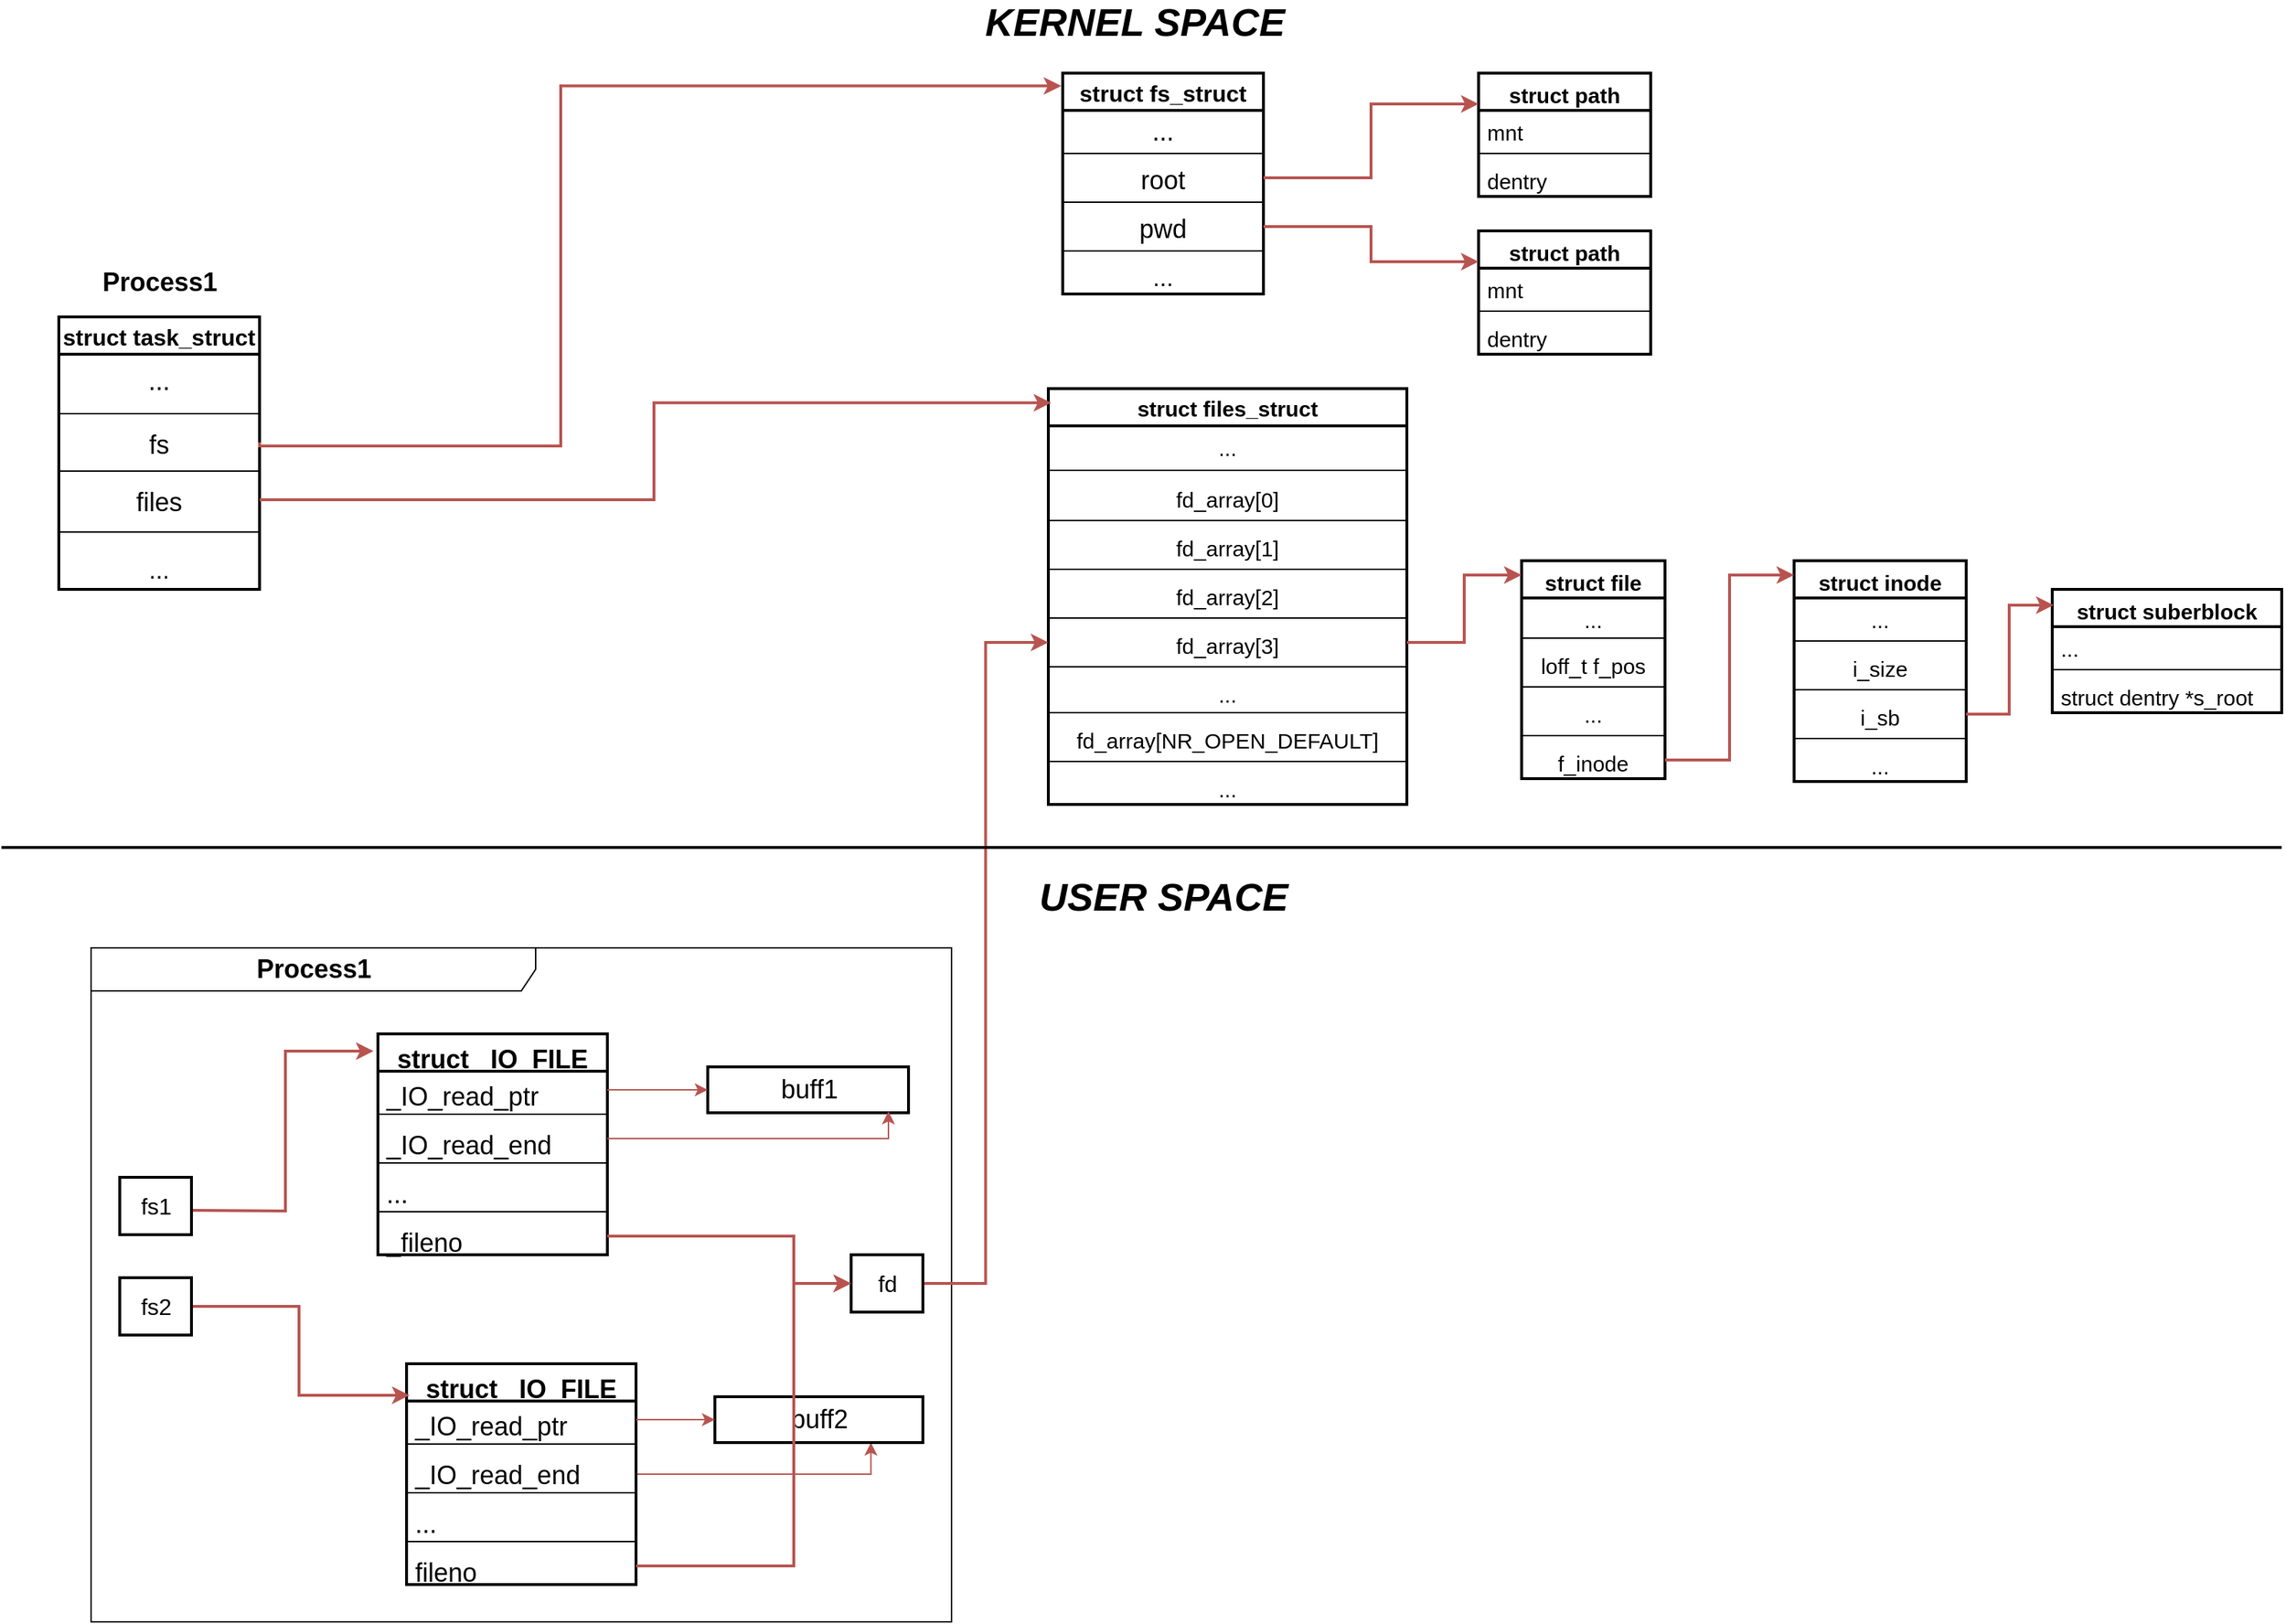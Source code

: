 <mxfile version="17.4.6" type="device" pages="3"><diagram id="6lMohNEefx9K6-V2mS5y" name="1_1"><mxGraphModel dx="1800" dy="1057" grid="1" gridSize="10" guides="1" tooltips="1" connect="1" arrows="1" fold="1" page="1" pageScale="1" pageWidth="1654" pageHeight="1169" math="0" shadow="0"><root><mxCell id="0"/><mxCell id="1" parent="0"/><mxCell id="d3LOT72Z4Xj3VE71Vwzd-34" value="struct task_struct" style="swimlane;fontStyle=1;childLayout=stackLayout;horizontal=1;startSize=26;fillColor=none;horizontalStack=0;resizeParent=1;resizeParentMax=0;resizeLast=0;collapsible=1;marginBottom=0;fontSize=16;strokeWidth=2;" parent="1" vertex="1"><mxGeometry x="70" y="230" width="140" height="190" as="geometry"/></mxCell><mxCell id="d3LOT72Z4Xj3VE71Vwzd-35" value="..." style="text;strokeColor=none;fillColor=none;align=center;verticalAlign=middle;spacingLeft=4;spacingRight=4;overflow=hidden;rotatable=0;points=[[0,0.5],[1,0.5]];portConstraint=eastwest;fontSize=18;" parent="d3LOT72Z4Xj3VE71Vwzd-34" vertex="1"><mxGeometry y="26" width="140" height="34" as="geometry"/></mxCell><mxCell id="d3LOT72Z4Xj3VE71Vwzd-43" value="" style="line;strokeWidth=1;fillColor=none;align=left;verticalAlign=middle;spacingTop=-1;spacingLeft=3;spacingRight=3;rotatable=0;labelPosition=right;points=[];portConstraint=eastwest;fontSize=16;" parent="d3LOT72Z4Xj3VE71Vwzd-34" vertex="1"><mxGeometry y="60" width="140" height="15" as="geometry"/></mxCell><mxCell id="d3LOT72Z4Xj3VE71Vwzd-42" value="fs" style="text;strokeColor=none;fillColor=none;align=center;verticalAlign=middle;spacingLeft=4;spacingRight=4;overflow=hidden;rotatable=0;points=[[0,0.5],[1,0.5]];portConstraint=eastwest;fontSize=18;" parent="d3LOT72Z4Xj3VE71Vwzd-34" vertex="1"><mxGeometry y="75" width="140" height="25" as="geometry"/></mxCell><mxCell id="d3LOT72Z4Xj3VE71Vwzd-38" value="" style="line;strokeWidth=1;fillColor=none;align=left;verticalAlign=middle;spacingTop=-1;spacingLeft=3;spacingRight=3;rotatable=0;labelPosition=right;points=[];portConstraint=eastwest;" parent="d3LOT72Z4Xj3VE71Vwzd-34" vertex="1"><mxGeometry y="100" width="140" height="15" as="geometry"/></mxCell><mxCell id="d3LOT72Z4Xj3VE71Vwzd-36" value="files" style="text;strokeColor=none;fillColor=none;align=center;verticalAlign=middle;spacingLeft=4;spacingRight=4;overflow=hidden;rotatable=0;points=[[0,0.5],[1,0.5]];portConstraint=eastwest;fontSize=18;" parent="d3LOT72Z4Xj3VE71Vwzd-34" vertex="1"><mxGeometry y="115" width="140" height="25" as="geometry"/></mxCell><mxCell id="d3LOT72Z4Xj3VE71Vwzd-39" value="" style="line;strokeWidth=1;fillColor=none;align=left;verticalAlign=middle;spacingTop=-1;spacingLeft=3;spacingRight=3;rotatable=0;labelPosition=right;points=[];portConstraint=eastwest;" parent="d3LOT72Z4Xj3VE71Vwzd-34" vertex="1"><mxGeometry y="140" width="140" height="20" as="geometry"/></mxCell><mxCell id="d3LOT72Z4Xj3VE71Vwzd-37" value="..." style="text;strokeColor=none;fillColor=none;align=center;verticalAlign=middle;spacingLeft=4;spacingRight=4;overflow=hidden;rotatable=0;points=[[0,0.5],[1,0.5]];portConstraint=eastwest;fontSize=17;horizontal=1;labelPosition=center;verticalLabelPosition=middle;" parent="d3LOT72Z4Xj3VE71Vwzd-34" vertex="1"><mxGeometry y="160" width="140" height="30" as="geometry"/></mxCell><mxCell id="d3LOT72Z4Xj3VE71Vwzd-44" value="struct fs_struct" style="swimlane;fontStyle=1;childLayout=stackLayout;horizontal=1;startSize=26;fillColor=none;horizontalStack=0;resizeParent=1;resizeParentMax=0;resizeLast=0;collapsible=1;marginBottom=0;fontSize=16;strokeWidth=2;" parent="1" vertex="1"><mxGeometry x="770" y="60" width="140" height="154" as="geometry"/></mxCell><mxCell id="d3LOT72Z4Xj3VE71Vwzd-45" value="..." style="text;strokeColor=none;fillColor=none;align=center;verticalAlign=middle;spacingLeft=4;spacingRight=4;overflow=hidden;rotatable=0;points=[[0,0.5],[1,0.5]];portConstraint=eastwest;fontSize=18;" parent="d3LOT72Z4Xj3VE71Vwzd-44" vertex="1"><mxGeometry y="26" width="140" height="26" as="geometry"/></mxCell><mxCell id="d3LOT72Z4Xj3VE71Vwzd-46" value="" style="line;strokeWidth=1;fillColor=none;align=left;verticalAlign=middle;spacingTop=-1;spacingLeft=3;spacingRight=3;rotatable=0;labelPosition=right;points=[];portConstraint=eastwest;fontSize=16;" parent="d3LOT72Z4Xj3VE71Vwzd-44" vertex="1"><mxGeometry y="52" width="140" height="8" as="geometry"/></mxCell><mxCell id="d3LOT72Z4Xj3VE71Vwzd-47" value="root" style="text;strokeColor=none;fillColor=none;align=center;verticalAlign=middle;spacingLeft=4;spacingRight=4;overflow=hidden;rotatable=0;points=[[0,0.5],[1,0.5]];portConstraint=eastwest;fontSize=18;" parent="d3LOT72Z4Xj3VE71Vwzd-44" vertex="1"><mxGeometry y="60" width="140" height="26" as="geometry"/></mxCell><mxCell id="d3LOT72Z4Xj3VE71Vwzd-48" value="" style="line;strokeWidth=1;fillColor=none;align=left;verticalAlign=middle;spacingTop=-1;spacingLeft=3;spacingRight=3;rotatable=0;labelPosition=right;points=[];portConstraint=eastwest;" parent="d3LOT72Z4Xj3VE71Vwzd-44" vertex="1"><mxGeometry y="86" width="140" height="8" as="geometry"/></mxCell><mxCell id="d3LOT72Z4Xj3VE71Vwzd-49" value="pwd" style="text;strokeColor=none;fillColor=none;align=center;verticalAlign=middle;spacingLeft=4;spacingRight=4;overflow=hidden;rotatable=0;points=[[0,0.5],[1,0.5]];portConstraint=eastwest;fontSize=18;" parent="d3LOT72Z4Xj3VE71Vwzd-44" vertex="1"><mxGeometry y="94" width="140" height="26" as="geometry"/></mxCell><mxCell id="d3LOT72Z4Xj3VE71Vwzd-50" value="" style="line;strokeWidth=1;fillColor=none;align=left;verticalAlign=middle;spacingTop=-1;spacingLeft=3;spacingRight=3;rotatable=0;labelPosition=right;points=[];portConstraint=eastwest;" parent="d3LOT72Z4Xj3VE71Vwzd-44" vertex="1"><mxGeometry y="120" width="140" height="8" as="geometry"/></mxCell><mxCell id="d3LOT72Z4Xj3VE71Vwzd-51" value="..." style="text;strokeColor=none;fillColor=none;align=center;verticalAlign=middle;spacingLeft=4;spacingRight=4;overflow=hidden;rotatable=0;points=[[0,0.5],[1,0.5]];portConstraint=eastwest;fontSize=17;" parent="d3LOT72Z4Xj3VE71Vwzd-44" vertex="1"><mxGeometry y="128" width="140" height="26" as="geometry"/></mxCell><mxCell id="d3LOT72Z4Xj3VE71Vwzd-81" value="struct files_struct" style="swimlane;fontStyle=1;childLayout=stackLayout;horizontal=1;startSize=26;fillColor=none;horizontalStack=0;resizeParent=1;resizeParentMax=0;resizeLast=0;collapsible=1;marginBottom=0;fontSize=15;strokeWidth=2;" parent="1" vertex="1"><mxGeometry x="760" y="280" width="250" height="290" as="geometry"/></mxCell><mxCell id="d3LOT72Z4Xj3VE71Vwzd-82" value="..." style="text;strokeColor=none;fillColor=none;align=center;verticalAlign=top;spacingLeft=4;spacingRight=4;overflow=hidden;rotatable=0;points=[[0,0.5],[1,0.5]];portConstraint=eastwest;fontSize=15;" parent="d3LOT72Z4Xj3VE71Vwzd-81" vertex="1"><mxGeometry y="26" width="250" height="26" as="geometry"/></mxCell><mxCell id="d3LOT72Z4Xj3VE71Vwzd-67" value="" style="line;strokeWidth=1;rotatable=0;dashed=0;labelPosition=right;align=left;verticalAlign=middle;spacingTop=0;spacingLeft=6;points=[];portConstraint=eastwest;fontSize=15;" parent="d3LOT72Z4Xj3VE71Vwzd-81" vertex="1"><mxGeometry y="52" width="250" height="10" as="geometry"/></mxCell><mxCell id="d3LOT72Z4Xj3VE71Vwzd-83" value="fd_array[0]" style="text;strokeColor=none;fillColor=none;align=center;verticalAlign=top;spacingLeft=4;spacingRight=4;overflow=hidden;rotatable=0;points=[[0,0.5],[1,0.5]];portConstraint=eastwest;fontSize=15;" parent="d3LOT72Z4Xj3VE71Vwzd-81" vertex="1"><mxGeometry y="62" width="250" height="26" as="geometry"/></mxCell><mxCell id="d3LOT72Z4Xj3VE71Vwzd-93" value="" style="line;strokeWidth=1;fillColor=none;align=left;verticalAlign=middle;spacingTop=-1;spacingLeft=3;spacingRight=3;rotatable=0;labelPosition=right;points=[];portConstraint=eastwest;fontSize=15;" parent="d3LOT72Z4Xj3VE71Vwzd-81" vertex="1"><mxGeometry y="88" width="250" height="8" as="geometry"/></mxCell><mxCell id="d3LOT72Z4Xj3VE71Vwzd-88" value="fd_array[1]" style="text;strokeColor=none;fillColor=none;align=center;verticalAlign=top;spacingLeft=4;spacingRight=4;overflow=hidden;rotatable=0;points=[[0,0.5],[1,0.5]];portConstraint=eastwest;fontSize=15;" parent="d3LOT72Z4Xj3VE71Vwzd-81" vertex="1"><mxGeometry y="96" width="250" height="26" as="geometry"/></mxCell><mxCell id="d3LOT72Z4Xj3VE71Vwzd-94" value="" style="line;strokeWidth=1;fillColor=none;align=left;verticalAlign=middle;spacingTop=-1;spacingLeft=3;spacingRight=3;rotatable=0;labelPosition=right;points=[];portConstraint=eastwest;fontSize=15;" parent="d3LOT72Z4Xj3VE71Vwzd-81" vertex="1"><mxGeometry y="122" width="250" height="8" as="geometry"/></mxCell><mxCell id="d3LOT72Z4Xj3VE71Vwzd-89" value="fd_array[2]" style="text;strokeColor=none;fillColor=none;align=center;verticalAlign=top;spacingLeft=4;spacingRight=4;overflow=hidden;rotatable=0;points=[[0,0.5],[1,0.5]];portConstraint=eastwest;fontSize=15;" parent="d3LOT72Z4Xj3VE71Vwzd-81" vertex="1"><mxGeometry y="130" width="250" height="26" as="geometry"/></mxCell><mxCell id="d3LOT72Z4Xj3VE71Vwzd-95" value="" style="line;strokeWidth=1;fillColor=none;align=left;verticalAlign=middle;spacingTop=-1;spacingLeft=3;spacingRight=3;rotatable=0;labelPosition=right;points=[];portConstraint=eastwest;fontSize=15;" parent="d3LOT72Z4Xj3VE71Vwzd-81" vertex="1"><mxGeometry y="156" width="250" height="8" as="geometry"/></mxCell><mxCell id="d3LOT72Z4Xj3VE71Vwzd-90" value="fd_array[3]" style="text;strokeColor=none;fillColor=none;align=center;verticalAlign=top;spacingLeft=4;spacingRight=4;overflow=hidden;rotatable=0;points=[[0,0.5],[1,0.5]];portConstraint=eastwest;fontSize=15;" parent="d3LOT72Z4Xj3VE71Vwzd-81" vertex="1"><mxGeometry y="164" width="250" height="26" as="geometry"/></mxCell><mxCell id="d3LOT72Z4Xj3VE71Vwzd-96" value="" style="line;strokeWidth=1;fillColor=none;align=left;verticalAlign=middle;spacingTop=-1;spacingLeft=3;spacingRight=3;rotatable=0;labelPosition=right;points=[];portConstraint=eastwest;fontSize=15;" parent="d3LOT72Z4Xj3VE71Vwzd-81" vertex="1"><mxGeometry y="190" width="250" height="8" as="geometry"/></mxCell><mxCell id="d3LOT72Z4Xj3VE71Vwzd-91" value="..." style="text;strokeColor=none;fillColor=none;align=center;verticalAlign=top;spacingLeft=4;spacingRight=4;overflow=hidden;rotatable=0;points=[[0,0.5],[1,0.5]];portConstraint=eastwest;fontSize=15;" parent="d3LOT72Z4Xj3VE71Vwzd-81" vertex="1"><mxGeometry y="198" width="250" height="24" as="geometry"/></mxCell><mxCell id="d3LOT72Z4Xj3VE71Vwzd-97" value="" style="line;strokeWidth=1;fillColor=none;align=left;verticalAlign=middle;spacingTop=-1;spacingLeft=3;spacingRight=3;rotatable=0;labelPosition=right;points=[];portConstraint=eastwest;fontSize=15;" parent="d3LOT72Z4Xj3VE71Vwzd-81" vertex="1"><mxGeometry y="222" width="250" height="8" as="geometry"/></mxCell><mxCell id="d3LOT72Z4Xj3VE71Vwzd-92" value="fd_array[NR_OPEN_DEFAULT]" style="text;strokeColor=none;fillColor=none;align=center;verticalAlign=top;spacingLeft=4;spacingRight=4;overflow=hidden;rotatable=0;points=[[0,0.5],[1,0.5]];portConstraint=eastwest;fontSize=15;" parent="d3LOT72Z4Xj3VE71Vwzd-81" vertex="1"><mxGeometry y="230" width="250" height="26" as="geometry"/></mxCell><mxCell id="d3LOT72Z4Xj3VE71Vwzd-99" value="" style="line;strokeWidth=1;fillColor=none;align=left;verticalAlign=middle;spacingTop=-1;spacingLeft=3;spacingRight=3;rotatable=0;labelPosition=right;points=[];portConstraint=eastwest;fontSize=15;" parent="d3LOT72Z4Xj3VE71Vwzd-81" vertex="1"><mxGeometry y="256" width="250" height="8" as="geometry"/></mxCell><mxCell id="d3LOT72Z4Xj3VE71Vwzd-98" value="..." style="text;strokeColor=none;fillColor=none;align=center;verticalAlign=top;spacingLeft=4;spacingRight=4;overflow=hidden;rotatable=0;points=[[0,0.5],[1,0.5]];portConstraint=eastwest;fontSize=15;" parent="d3LOT72Z4Xj3VE71Vwzd-81" vertex="1"><mxGeometry y="264" width="250" height="26" as="geometry"/></mxCell><mxCell id="d3LOT72Z4Xj3VE71Vwzd-100" value="struct path" style="swimlane;fontStyle=1;align=center;verticalAlign=top;childLayout=stackLayout;horizontal=1;startSize=26;horizontalStack=0;resizeParent=1;resizeParentMax=0;resizeLast=0;collapsible=1;marginBottom=0;fontSize=15;strokeWidth=2;" parent="1" vertex="1"><mxGeometry x="1060" y="60" width="120" height="86" as="geometry"/></mxCell><mxCell id="d3LOT72Z4Xj3VE71Vwzd-103" value="mnt" style="text;strokeColor=none;fillColor=none;align=left;verticalAlign=top;spacingLeft=4;spacingRight=4;overflow=hidden;rotatable=0;points=[[0,0.5],[1,0.5]];portConstraint=eastwest;fontSize=15;" parent="d3LOT72Z4Xj3VE71Vwzd-100" vertex="1"><mxGeometry y="26" width="120" height="26" as="geometry"/></mxCell><mxCell id="d3LOT72Z4Xj3VE71Vwzd-105" value="" style="line;strokeWidth=1;fillColor=none;align=left;verticalAlign=middle;spacingTop=-1;spacingLeft=3;spacingRight=3;rotatable=0;labelPosition=right;points=[];portConstraint=eastwest;fontSize=15;" parent="d3LOT72Z4Xj3VE71Vwzd-100" vertex="1"><mxGeometry y="52" width="120" height="8" as="geometry"/></mxCell><mxCell id="d3LOT72Z4Xj3VE71Vwzd-104" value="dentry" style="text;strokeColor=none;fillColor=none;align=left;verticalAlign=top;spacingLeft=4;spacingRight=4;overflow=hidden;rotatable=0;points=[[0,0.5],[1,0.5]];portConstraint=eastwest;fontSize=15;" parent="d3LOT72Z4Xj3VE71Vwzd-100" vertex="1"><mxGeometry y="60" width="120" height="26" as="geometry"/></mxCell><mxCell id="d3LOT72Z4Xj3VE71Vwzd-106" value="struct path" style="swimlane;fontStyle=1;align=center;verticalAlign=top;childLayout=stackLayout;horizontal=1;startSize=26;horizontalStack=0;resizeParent=1;resizeParentMax=0;resizeLast=0;collapsible=1;marginBottom=0;fontSize=15;strokeWidth=2;" parent="1" vertex="1"><mxGeometry x="1060" y="170" width="120" height="86" as="geometry"/></mxCell><mxCell id="d3LOT72Z4Xj3VE71Vwzd-107" value="mnt" style="text;strokeColor=none;fillColor=none;align=left;verticalAlign=top;spacingLeft=4;spacingRight=4;overflow=hidden;rotatable=0;points=[[0,0.5],[1,0.5]];portConstraint=eastwest;fontSize=15;" parent="d3LOT72Z4Xj3VE71Vwzd-106" vertex="1"><mxGeometry y="26" width="120" height="26" as="geometry"/></mxCell><mxCell id="d3LOT72Z4Xj3VE71Vwzd-108" value="" style="line;strokeWidth=1;fillColor=none;align=left;verticalAlign=middle;spacingTop=-1;spacingLeft=3;spacingRight=3;rotatable=0;labelPosition=right;points=[];portConstraint=eastwest;fontSize=15;" parent="d3LOT72Z4Xj3VE71Vwzd-106" vertex="1"><mxGeometry y="52" width="120" height="8" as="geometry"/></mxCell><mxCell id="d3LOT72Z4Xj3VE71Vwzd-109" value="dentry" style="text;strokeColor=none;fillColor=none;align=left;verticalAlign=top;spacingLeft=4;spacingRight=4;overflow=hidden;rotatable=0;points=[[0,0.5],[1,0.5]];portConstraint=eastwest;fontSize=15;" parent="d3LOT72Z4Xj3VE71Vwzd-106" vertex="1"><mxGeometry y="60" width="120" height="26" as="geometry"/></mxCell><mxCell id="d3LOT72Z4Xj3VE71Vwzd-110" style="edgeStyle=orthogonalEdgeStyle;rounded=0;orthogonalLoop=1;jettySize=auto;html=1;exitX=1;exitY=0.5;exitDx=0;exitDy=0;entryX=0;entryY=0.25;entryDx=0;entryDy=0;fontSize=15;fillColor=#f8cecc;strokeColor=#b85450;strokeWidth=2;" parent="1" source="d3LOT72Z4Xj3VE71Vwzd-47" target="d3LOT72Z4Xj3VE71Vwzd-100" edge="1"><mxGeometry relative="1" as="geometry"/></mxCell><mxCell id="d3LOT72Z4Xj3VE71Vwzd-111" style="edgeStyle=orthogonalEdgeStyle;rounded=0;orthogonalLoop=1;jettySize=auto;html=1;exitX=1;exitY=0.5;exitDx=0;exitDy=0;entryX=0;entryY=0.25;entryDx=0;entryDy=0;fontSize=15;fillColor=#f8cecc;strokeColor=#b85450;strokeWidth=2;" parent="1" source="d3LOT72Z4Xj3VE71Vwzd-49" target="d3LOT72Z4Xj3VE71Vwzd-106" edge="1"><mxGeometry relative="1" as="geometry"/></mxCell><mxCell id="d3LOT72Z4Xj3VE71Vwzd-112" value="struct file" style="swimlane;fontStyle=1;align=center;verticalAlign=top;childLayout=stackLayout;horizontal=1;startSize=26;horizontalStack=0;resizeParent=1;resizeParentMax=0;resizeLast=0;collapsible=1;marginBottom=0;fontSize=15;strokeWidth=2;" parent="1" vertex="1"><mxGeometry x="1090" y="400" width="100" height="152" as="geometry"/></mxCell><mxCell id="d3LOT72Z4Xj3VE71Vwzd-115" value="..." style="text;strokeColor=none;fillColor=none;align=center;verticalAlign=top;spacingLeft=4;spacingRight=4;overflow=hidden;rotatable=0;points=[[0,0.5],[1,0.5]];portConstraint=eastwest;fontSize=15;" parent="d3LOT72Z4Xj3VE71Vwzd-112" vertex="1"><mxGeometry y="26" width="100" height="24" as="geometry"/></mxCell><mxCell id="d3LOT72Z4Xj3VE71Vwzd-164" value="" style="line;strokeWidth=1;fillColor=none;align=left;verticalAlign=middle;spacingTop=-1;spacingLeft=3;spacingRight=3;rotatable=0;labelPosition=right;points=[];portConstraint=eastwest;fontSize=18;" parent="d3LOT72Z4Xj3VE71Vwzd-112" vertex="1"><mxGeometry y="50" width="100" height="8" as="geometry"/></mxCell><mxCell id="d3LOT72Z4Xj3VE71Vwzd-113" value="loff_t f_pos" style="text;strokeColor=none;fillColor=none;align=center;verticalAlign=top;spacingLeft=4;spacingRight=4;overflow=hidden;rotatable=0;points=[[0,0.5],[1,0.5]];portConstraint=eastwest;fontSize=15;" parent="d3LOT72Z4Xj3VE71Vwzd-112" vertex="1"><mxGeometry y="58" width="100" height="26" as="geometry"/></mxCell><mxCell id="d3LOT72Z4Xj3VE71Vwzd-199" value="" style="line;strokeWidth=1;fillColor=none;align=left;verticalAlign=middle;spacingTop=-1;spacingLeft=3;spacingRight=3;rotatable=0;labelPosition=right;points=[];portConstraint=eastwest;fontSize=18;" parent="d3LOT72Z4Xj3VE71Vwzd-112" vertex="1"><mxGeometry y="84" width="100" height="8" as="geometry"/></mxCell><mxCell id="d3LOT72Z4Xj3VE71Vwzd-197" value="..." style="text;strokeColor=none;fillColor=none;align=center;verticalAlign=top;spacingLeft=4;spacingRight=4;overflow=hidden;rotatable=0;points=[[0,0.5],[1,0.5]];portConstraint=eastwest;fontSize=15;" parent="d3LOT72Z4Xj3VE71Vwzd-112" vertex="1"><mxGeometry y="92" width="100" height="26" as="geometry"/></mxCell><mxCell id="d3LOT72Z4Xj3VE71Vwzd-200" value="" style="line;strokeWidth=1;fillColor=none;align=left;verticalAlign=middle;spacingTop=-1;spacingLeft=3;spacingRight=3;rotatable=0;labelPosition=right;points=[];portConstraint=eastwest;fontSize=18;" parent="d3LOT72Z4Xj3VE71Vwzd-112" vertex="1"><mxGeometry y="118" width="100" height="8" as="geometry"/></mxCell><mxCell id="d3LOT72Z4Xj3VE71Vwzd-198" value="f_inode" style="text;strokeColor=none;fillColor=none;align=center;verticalAlign=top;spacingLeft=4;spacingRight=4;overflow=hidden;rotatable=0;points=[[0,0.5],[1,0.5]];portConstraint=eastwest;fontSize=15;" parent="d3LOT72Z4Xj3VE71Vwzd-112" vertex="1"><mxGeometry y="126" width="100" height="26" as="geometry"/></mxCell><mxCell id="d3LOT72Z4Xj3VE71Vwzd-117" value="struct inode" style="swimlane;fontStyle=1;align=center;verticalAlign=top;childLayout=stackLayout;horizontal=1;startSize=26;horizontalStack=0;resizeParent=1;resizeParentMax=0;resizeLast=0;collapsible=1;marginBottom=0;fontSize=15;strokeWidth=2;" parent="1" vertex="1"><mxGeometry x="1280" y="400" width="120" height="154" as="geometry"/></mxCell><mxCell id="d3LOT72Z4Xj3VE71Vwzd-118" value="..." style="text;strokeColor=none;fillColor=none;align=center;verticalAlign=top;spacingLeft=4;spacingRight=4;overflow=hidden;rotatable=0;points=[[0,0.5],[1,0.5]];portConstraint=eastwest;fontSize=15;" parent="d3LOT72Z4Xj3VE71Vwzd-117" vertex="1"><mxGeometry y="26" width="120" height="26" as="geometry"/></mxCell><mxCell id="d3LOT72Z4Xj3VE71Vwzd-119" value="" style="line;strokeWidth=1;fillColor=none;align=left;verticalAlign=middle;spacingTop=-1;spacingLeft=3;spacingRight=3;rotatable=0;labelPosition=right;points=[];portConstraint=eastwest;fontSize=15;" parent="d3LOT72Z4Xj3VE71Vwzd-117" vertex="1"><mxGeometry y="52" width="120" height="8" as="geometry"/></mxCell><mxCell id="d3LOT72Z4Xj3VE71Vwzd-120" value="i_size" style="text;strokeColor=none;fillColor=none;align=center;verticalAlign=top;spacingLeft=4;spacingRight=4;overflow=hidden;rotatable=0;points=[[0,0.5],[1,0.5]];portConstraint=eastwest;fontSize=15;" parent="d3LOT72Z4Xj3VE71Vwzd-117" vertex="1"><mxGeometry y="60" width="120" height="26" as="geometry"/></mxCell><mxCell id="d3LOT72Z4Xj3VE71Vwzd-122" value="" style="line;strokeWidth=1;fillColor=none;align=left;verticalAlign=middle;spacingTop=-1;spacingLeft=3;spacingRight=3;rotatable=0;labelPosition=right;points=[];portConstraint=eastwest;fontSize=15;" parent="d3LOT72Z4Xj3VE71Vwzd-117" vertex="1"><mxGeometry y="86" width="120" height="8" as="geometry"/></mxCell><mxCell id="d3LOT72Z4Xj3VE71Vwzd-121" value="i_sb" style="text;strokeColor=none;fillColor=none;align=center;verticalAlign=top;spacingLeft=4;spacingRight=4;overflow=hidden;rotatable=0;points=[[0,0.5],[1,0.5]];portConstraint=eastwest;fontSize=15;" parent="d3LOT72Z4Xj3VE71Vwzd-117" vertex="1"><mxGeometry y="94" width="120" height="26" as="geometry"/></mxCell><mxCell id="d3LOT72Z4Xj3VE71Vwzd-196" value="" style="line;strokeWidth=1;fillColor=none;align=left;verticalAlign=middle;spacingTop=-1;spacingLeft=3;spacingRight=3;rotatable=0;labelPosition=right;points=[];portConstraint=eastwest;fontSize=18;" parent="d3LOT72Z4Xj3VE71Vwzd-117" vertex="1"><mxGeometry y="120" width="120" height="8" as="geometry"/></mxCell><mxCell id="d3LOT72Z4Xj3VE71Vwzd-195" value="..." style="text;strokeColor=none;fillColor=none;align=center;verticalAlign=top;spacingLeft=4;spacingRight=4;overflow=hidden;rotatable=0;points=[[0,0.5],[1,0.5]];portConstraint=eastwest;fontSize=15;" parent="d3LOT72Z4Xj3VE71Vwzd-117" vertex="1"><mxGeometry y="128" width="120" height="26" as="geometry"/></mxCell><mxCell id="d3LOT72Z4Xj3VE71Vwzd-125" value="struct suberblock" style="swimlane;fontStyle=1;align=center;verticalAlign=top;childLayout=stackLayout;horizontal=1;startSize=26;horizontalStack=0;resizeParent=1;resizeParentMax=0;resizeLast=0;collapsible=1;marginBottom=0;fontSize=15;strokeWidth=2;" parent="1" vertex="1"><mxGeometry x="1460" y="420" width="160" height="86" as="geometry"/></mxCell><mxCell id="d3LOT72Z4Xj3VE71Vwzd-126" value="..." style="text;strokeColor=none;fillColor=none;align=left;verticalAlign=top;spacingLeft=4;spacingRight=4;overflow=hidden;rotatable=0;points=[[0,0.5],[1,0.5]];portConstraint=eastwest;fontSize=15;" parent="d3LOT72Z4Xj3VE71Vwzd-125" vertex="1"><mxGeometry y="26" width="160" height="26" as="geometry"/></mxCell><mxCell id="d3LOT72Z4Xj3VE71Vwzd-127" value="" style="line;strokeWidth=1;fillColor=none;align=left;verticalAlign=middle;spacingTop=-1;spacingLeft=3;spacingRight=3;rotatable=0;labelPosition=right;points=[];portConstraint=eastwest;fontSize=15;" parent="d3LOT72Z4Xj3VE71Vwzd-125" vertex="1"><mxGeometry y="52" width="160" height="8" as="geometry"/></mxCell><mxCell id="d3LOT72Z4Xj3VE71Vwzd-128" value="struct dentry *s_root" style="text;strokeColor=none;fillColor=none;align=left;verticalAlign=top;spacingLeft=4;spacingRight=4;overflow=hidden;rotatable=0;points=[[0,0.5],[1,0.5]];portConstraint=eastwest;fontSize=15;" parent="d3LOT72Z4Xj3VE71Vwzd-125" vertex="1"><mxGeometry y="60" width="160" height="26" as="geometry"/></mxCell><mxCell id="d3LOT72Z4Xj3VE71Vwzd-129" style="edgeStyle=orthogonalEdgeStyle;rounded=0;orthogonalLoop=1;jettySize=auto;html=1;exitX=1;exitY=0.5;exitDx=0;exitDy=0;entryX=0.006;entryY=0.128;entryDx=0;entryDy=0;entryPerimeter=0;fontSize=15;fillColor=#f8cecc;strokeColor=#b85450;strokeWidth=2;" parent="1" source="d3LOT72Z4Xj3VE71Vwzd-121" target="d3LOT72Z4Xj3VE71Vwzd-125" edge="1"><mxGeometry relative="1" as="geometry"/></mxCell><mxCell id="d3LOT72Z4Xj3VE71Vwzd-130" value="&lt;font style=&quot;font-size: 27px&quot;&gt;&lt;b&gt;KERNEL SPACE&lt;/b&gt;&lt;/font&gt;" style="text;html=1;align=center;verticalAlign=middle;resizable=0;points=[];autosize=1;strokeColor=none;fillColor=none;fontSize=15;fontStyle=2" parent="1" vertex="1"><mxGeometry x="710" y="10" width="220" height="30" as="geometry"/></mxCell><mxCell id="d3LOT72Z4Xj3VE71Vwzd-139" value="&lt;b&gt;&lt;font style=&quot;font-size: 18px&quot;&gt;Process1&lt;/font&gt;&lt;/b&gt;" style="text;html=1;align=center;verticalAlign=middle;resizable=0;points=[];autosize=1;strokeColor=none;fillColor=none;fontSize=14;" parent="1" vertex="1"><mxGeometry x="90" y="196" width="100" height="20" as="geometry"/></mxCell><mxCell id="d3LOT72Z4Xj3VE71Vwzd-142" value="&lt;b&gt;Process1 &lt;/b&gt;" style="shape=umlFrame;whiteSpace=wrap;html=1;fontSize=18;width=310;height=30;" parent="1" vertex="1"><mxGeometry x="92.5" y="670" width="600" height="470" as="geometry"/></mxCell><mxCell id="d3LOT72Z4Xj3VE71Vwzd-143" value="struct _IO_FILE" style="swimlane;fontStyle=1;align=center;verticalAlign=top;childLayout=stackLayout;horizontal=1;startSize=26;horizontalStack=0;resizeParent=1;resizeParentMax=0;resizeLast=0;collapsible=1;marginBottom=0;fontSize=18;strokeWidth=2;" parent="1" vertex="1"><mxGeometry x="292.5" y="730" width="160" height="154" as="geometry"/></mxCell><mxCell id="d3LOT72Z4Xj3VE71Vwzd-144" value="_IO_read_ptr" style="text;strokeColor=none;fillColor=none;align=left;verticalAlign=top;spacingLeft=4;spacingRight=4;overflow=hidden;rotatable=0;points=[[0,0.5],[1,0.5]];portConstraint=eastwest;fontSize=18;" parent="d3LOT72Z4Xj3VE71Vwzd-143" vertex="1"><mxGeometry y="26" width="160" height="26" as="geometry"/></mxCell><mxCell id="d3LOT72Z4Xj3VE71Vwzd-145" value="" style="line;strokeWidth=1;fillColor=none;align=left;verticalAlign=middle;spacingTop=-1;spacingLeft=3;spacingRight=3;rotatable=0;labelPosition=right;points=[];portConstraint=eastwest;fontSize=18;" parent="d3LOT72Z4Xj3VE71Vwzd-143" vertex="1"><mxGeometry y="52" width="160" height="8" as="geometry"/></mxCell><mxCell id="d3LOT72Z4Xj3VE71Vwzd-147" value="_IO_read_end" style="text;strokeColor=none;fillColor=none;align=left;verticalAlign=top;spacingLeft=4;spacingRight=4;overflow=hidden;rotatable=0;points=[[0,0.5],[1,0.5]];portConstraint=eastwest;fontSize=18;" parent="d3LOT72Z4Xj3VE71Vwzd-143" vertex="1"><mxGeometry y="60" width="160" height="26" as="geometry"/></mxCell><mxCell id="d3LOT72Z4Xj3VE71Vwzd-150" value="" style="line;strokeWidth=1;fillColor=none;align=left;verticalAlign=middle;spacingTop=-1;spacingLeft=3;spacingRight=3;rotatable=0;labelPosition=right;points=[];portConstraint=eastwest;fontSize=18;" parent="d3LOT72Z4Xj3VE71Vwzd-143" vertex="1"><mxGeometry y="86" width="160" height="8" as="geometry"/></mxCell><mxCell id="d3LOT72Z4Xj3VE71Vwzd-148" value="..." style="text;strokeColor=none;fillColor=none;align=left;verticalAlign=top;spacingLeft=4;spacingRight=4;overflow=hidden;rotatable=0;points=[[0,0.5],[1,0.5]];portConstraint=eastwest;fontSize=18;" parent="d3LOT72Z4Xj3VE71Vwzd-143" vertex="1"><mxGeometry y="94" width="160" height="26" as="geometry"/></mxCell><mxCell id="d3LOT72Z4Xj3VE71Vwzd-151" value="" style="line;strokeWidth=1;fillColor=none;align=left;verticalAlign=middle;spacingTop=-1;spacingLeft=3;spacingRight=3;rotatable=0;labelPosition=right;points=[];portConstraint=eastwest;fontSize=18;" parent="d3LOT72Z4Xj3VE71Vwzd-143" vertex="1"><mxGeometry y="120" width="160" height="8" as="geometry"/></mxCell><mxCell id="d3LOT72Z4Xj3VE71Vwzd-149" value="_fileno" style="text;strokeColor=none;fillColor=none;align=left;verticalAlign=top;spacingLeft=4;spacingRight=4;overflow=hidden;rotatable=0;points=[[0,0.5],[1,0.5]];portConstraint=eastwest;fontSize=18;" parent="d3LOT72Z4Xj3VE71Vwzd-143" vertex="1"><mxGeometry y="128" width="160" height="26" as="geometry"/></mxCell><mxCell id="d3LOT72Z4Xj3VE71Vwzd-193" style="edgeStyle=orthogonalEdgeStyle;rounded=0;orthogonalLoop=1;jettySize=auto;html=1;exitX=1;exitY=0.5;exitDx=0;exitDy=0;entryX=0.75;entryY=1;entryDx=0;entryDy=0;fontSize=18;strokeWidth=1;fillColor=#f8cecc;strokeColor=#b85450;" parent="1" source="d3LOT72Z4Xj3VE71Vwzd-152" target="d3LOT72Z4Xj3VE71Vwzd-182" edge="1"><mxGeometry relative="1" as="geometry"/></mxCell><mxCell id="d3LOT72Z4Xj3VE71Vwzd-152" value="struct _IO_FILE" style="swimlane;fontStyle=1;align=center;verticalAlign=top;childLayout=stackLayout;horizontal=1;startSize=26;horizontalStack=0;resizeParent=1;resizeParentMax=0;resizeLast=0;collapsible=1;marginBottom=0;fontSize=18;strokeWidth=2;" parent="1" vertex="1"><mxGeometry x="312.5" y="960" width="160" height="154" as="geometry"/></mxCell><mxCell id="d3LOT72Z4Xj3VE71Vwzd-153" value="_IO_read_ptr" style="text;strokeColor=none;fillColor=none;align=left;verticalAlign=top;spacingLeft=4;spacingRight=4;overflow=hidden;rotatable=0;points=[[0,0.5],[1,0.5]];portConstraint=eastwest;fontSize=18;" parent="d3LOT72Z4Xj3VE71Vwzd-152" vertex="1"><mxGeometry y="26" width="160" height="26" as="geometry"/></mxCell><mxCell id="d3LOT72Z4Xj3VE71Vwzd-154" value="" style="line;strokeWidth=1;fillColor=none;align=left;verticalAlign=middle;spacingTop=-1;spacingLeft=3;spacingRight=3;rotatable=0;labelPosition=right;points=[];portConstraint=eastwest;fontSize=18;" parent="d3LOT72Z4Xj3VE71Vwzd-152" vertex="1"><mxGeometry y="52" width="160" height="8" as="geometry"/></mxCell><mxCell id="d3LOT72Z4Xj3VE71Vwzd-155" value="_IO_read_end" style="text;strokeColor=none;fillColor=none;align=left;verticalAlign=top;spacingLeft=4;spacingRight=4;overflow=hidden;rotatable=0;points=[[0,0.5],[1,0.5]];portConstraint=eastwest;fontSize=18;" parent="d3LOT72Z4Xj3VE71Vwzd-152" vertex="1"><mxGeometry y="60" width="160" height="26" as="geometry"/></mxCell><mxCell id="d3LOT72Z4Xj3VE71Vwzd-156" value="" style="line;strokeWidth=1;fillColor=none;align=left;verticalAlign=middle;spacingTop=-1;spacingLeft=3;spacingRight=3;rotatable=0;labelPosition=right;points=[];portConstraint=eastwest;fontSize=18;" parent="d3LOT72Z4Xj3VE71Vwzd-152" vertex="1"><mxGeometry y="86" width="160" height="8" as="geometry"/></mxCell><mxCell id="d3LOT72Z4Xj3VE71Vwzd-157" value="..." style="text;strokeColor=none;fillColor=none;align=left;verticalAlign=top;spacingLeft=4;spacingRight=4;overflow=hidden;rotatable=0;points=[[0,0.5],[1,0.5]];portConstraint=eastwest;fontSize=18;" parent="d3LOT72Z4Xj3VE71Vwzd-152" vertex="1"><mxGeometry y="94" width="160" height="26" as="geometry"/></mxCell><mxCell id="d3LOT72Z4Xj3VE71Vwzd-158" value="" style="line;strokeWidth=1;fillColor=none;align=left;verticalAlign=middle;spacingTop=-1;spacingLeft=3;spacingRight=3;rotatable=0;labelPosition=right;points=[];portConstraint=eastwest;fontSize=18;" parent="d3LOT72Z4Xj3VE71Vwzd-152" vertex="1"><mxGeometry y="120" width="160" height="8" as="geometry"/></mxCell><mxCell id="d3LOT72Z4Xj3VE71Vwzd-159" value="fileno" style="text;strokeColor=none;fillColor=none;align=left;verticalAlign=top;spacingLeft=4;spacingRight=4;overflow=hidden;rotatable=0;points=[[0,0.5],[1,0.5]];portConstraint=eastwest;fontSize=18;" parent="d3LOT72Z4Xj3VE71Vwzd-152" vertex="1"><mxGeometry y="128" width="160" height="26" as="geometry"/></mxCell><mxCell id="d3LOT72Z4Xj3VE71Vwzd-162" style="edgeStyle=orthogonalEdgeStyle;rounded=0;orthogonalLoop=1;jettySize=auto;html=1;exitX=1;exitY=0.5;exitDx=0;exitDy=0;entryX=0.008;entryY=0.034;entryDx=0;entryDy=0;entryPerimeter=0;fontSize=18;strokeWidth=2;fillColor=#f8cecc;strokeColor=#b85450;" parent="1" source="d3LOT72Z4Xj3VE71Vwzd-36" target="d3LOT72Z4Xj3VE71Vwzd-81" edge="1"><mxGeometry relative="1" as="geometry"/></mxCell><mxCell id="d3LOT72Z4Xj3VE71Vwzd-163" style="edgeStyle=orthogonalEdgeStyle;rounded=0;orthogonalLoop=1;jettySize=auto;html=1;exitX=1;exitY=0.5;exitDx=0;exitDy=0;entryX=-0.007;entryY=0.058;entryDx=0;entryDy=0;entryPerimeter=0;fontSize=18;strokeWidth=2;fillColor=#f8cecc;strokeColor=#b85450;" parent="1" source="d3LOT72Z4Xj3VE71Vwzd-42" target="d3LOT72Z4Xj3VE71Vwzd-44" edge="1"><mxGeometry relative="1" as="geometry"><Array as="points"><mxPoint x="210" y="320"/><mxPoint x="420" y="320"/><mxPoint x="420" y="69"/></Array></mxGeometry></mxCell><mxCell id="d3LOT72Z4Xj3VE71Vwzd-179" style="edgeStyle=orthogonalEdgeStyle;rounded=0;orthogonalLoop=1;jettySize=auto;html=1;exitX=1;exitY=0.5;exitDx=0;exitDy=0;entryX=-0.019;entryY=0.078;entryDx=0;entryDy=0;entryPerimeter=0;fontSize=18;strokeWidth=2;fillColor=#f8cecc;strokeColor=#b85450;" parent="1" target="d3LOT72Z4Xj3VE71Vwzd-143" edge="1"><mxGeometry relative="1" as="geometry"><mxPoint x="162.5" y="853" as="sourcePoint"/></mxGeometry></mxCell><mxCell id="d3LOT72Z4Xj3VE71Vwzd-181" value="buff1" style="html=1;fontSize=18;strokeWidth=2;" parent="1" vertex="1"><mxGeometry x="522.5" y="753" width="140" height="32" as="geometry"/></mxCell><mxCell id="d3LOT72Z4Xj3VE71Vwzd-182" value="buff2" style="html=1;fontSize=18;strokeWidth=2;" parent="1" vertex="1"><mxGeometry x="527.5" y="983" width="145" height="32" as="geometry"/></mxCell><mxCell id="d3LOT72Z4Xj3VE71Vwzd-183" style="edgeStyle=orthogonalEdgeStyle;rounded=0;orthogonalLoop=1;jettySize=auto;html=1;exitX=1;exitY=0.5;exitDx=0;exitDy=0;entryX=0;entryY=0.5;entryDx=0;entryDy=0;fontSize=18;strokeWidth=1;fillColor=#f8cecc;strokeColor=#b85450;" parent="1" source="d3LOT72Z4Xj3VE71Vwzd-153" target="d3LOT72Z4Xj3VE71Vwzd-182" edge="1"><mxGeometry relative="1" as="geometry"/></mxCell><mxCell id="d3LOT72Z4Xj3VE71Vwzd-185" style="edgeStyle=orthogonalEdgeStyle;rounded=0;orthogonalLoop=1;jettySize=auto;html=1;exitX=1;exitY=0.5;exitDx=0;exitDy=0;fontSize=18;strokeWidth=1;fillColor=#f8cecc;strokeColor=#b85450;entryX=0;entryY=0.5;entryDx=0;entryDy=0;" parent="1" source="d3LOT72Z4Xj3VE71Vwzd-144" edge="1" target="d3LOT72Z4Xj3VE71Vwzd-181"><mxGeometry relative="1" as="geometry"><mxPoint x="492.5" y="780" as="targetPoint"/></mxGeometry></mxCell><mxCell id="wDy99eRV_iKaGgkVOL-i-3" value="&lt;font style=&quot;font-size: 27px&quot;&gt;&lt;i&gt;&lt;b&gt;USER SPACE&lt;/b&gt;&lt;/i&gt;&lt;/font&gt;" style="text;html=1;align=center;verticalAlign=middle;resizable=0;points=[];autosize=1;strokeColor=none;fillColor=none;fontSize=18;" parent="1" vertex="1"><mxGeometry x="745" y="620" width="190" height="30" as="geometry"/></mxCell><mxCell id="MFTyPi8Y4dWurIVzi8g4-2" style="edgeStyle=orthogonalEdgeStyle;rounded=0;orthogonalLoop=1;jettySize=auto;html=1;exitX=1;exitY=0.5;exitDx=0;exitDy=0;entryX=0;entryY=0.5;entryDx=0;entryDy=0;fontSize=18;fillColor=#f8cecc;strokeColor=#b85450;strokeWidth=2;" edge="1" parent="1" source="MFTyPi8Y4dWurIVzi8g4-1" target="d3LOT72Z4Xj3VE71Vwzd-90"><mxGeometry relative="1" as="geometry"/></mxCell><mxCell id="MFTyPi8Y4dWurIVzi8g4-1" value="fd" style="whiteSpace=wrap;html=1;align=center;fontSize=16;fontStyle=0;strokeWidth=2;" vertex="1" parent="1"><mxGeometry x="622.5" y="884" width="50" height="40" as="geometry"/></mxCell><mxCell id="MFTyPi8Y4dWurIVzi8g4-3" style="edgeStyle=orthogonalEdgeStyle;rounded=0;orthogonalLoop=1;jettySize=auto;html=1;exitX=1;exitY=0.5;exitDx=0;exitDy=0;entryX=0;entryY=0.5;entryDx=0;entryDy=0;fontSize=18;strokeWidth=2;fillColor=#f8cecc;strokeColor=#b85450;" edge="1" parent="1" source="d3LOT72Z4Xj3VE71Vwzd-159" target="MFTyPi8Y4dWurIVzi8g4-1"><mxGeometry relative="1" as="geometry"><Array as="points"><mxPoint x="582.5" y="1101"/><mxPoint x="582.5" y="904"/></Array></mxGeometry></mxCell><mxCell id="MFTyPi8Y4dWurIVzi8g4-4" style="edgeStyle=orthogonalEdgeStyle;rounded=0;orthogonalLoop=1;jettySize=auto;html=1;exitX=1;exitY=0.5;exitDx=0;exitDy=0;fontSize=18;strokeWidth=2;fillColor=#f8cecc;strokeColor=#b85450;" edge="1" parent="1" source="d3LOT72Z4Xj3VE71Vwzd-149" target="MFTyPi8Y4dWurIVzi8g4-1"><mxGeometry relative="1" as="geometry"><Array as="points"><mxPoint x="582.5" y="871"/><mxPoint x="582.5" y="904"/></Array></mxGeometry></mxCell><mxCell id="MFTyPi8Y4dWurIVzi8g4-5" style="edgeStyle=orthogonalEdgeStyle;rounded=0;orthogonalLoop=1;jettySize=auto;html=1;exitX=1;exitY=0.5;exitDx=0;exitDy=0;fontSize=18;strokeWidth=1;fillColor=#f8cecc;strokeColor=#b85450;entryX=0.9;entryY=0.969;entryDx=0;entryDy=0;entryPerimeter=0;" edge="1" parent="1" source="d3LOT72Z4Xj3VE71Vwzd-147" target="d3LOT72Z4Xj3VE71Vwzd-181"><mxGeometry relative="1" as="geometry"><Array as="points"><mxPoint x="648.5" y="803"/></Array></mxGeometry></mxCell><mxCell id="MFTyPi8Y4dWurIVzi8g4-6" value="fs1" style="whiteSpace=wrap;html=1;align=center;fontSize=16;fontStyle=0;strokeWidth=2;" vertex="1" parent="1"><mxGeometry x="112.5" y="830" width="50" height="40" as="geometry"/></mxCell><mxCell id="MFTyPi8Y4dWurIVzi8g4-8" style="edgeStyle=orthogonalEdgeStyle;rounded=0;orthogonalLoop=1;jettySize=auto;html=1;exitX=1;exitY=0.5;exitDx=0;exitDy=0;entryX=0.013;entryY=-0.154;entryDx=0;entryDy=0;entryPerimeter=0;fontSize=16;strokeWidth=2;fillColor=#f8cecc;strokeColor=#b85450;" edge="1" parent="1" source="MFTyPi8Y4dWurIVzi8g4-7" target="d3LOT72Z4Xj3VE71Vwzd-153"><mxGeometry relative="1" as="geometry"/></mxCell><mxCell id="MFTyPi8Y4dWurIVzi8g4-7" value="fs2" style="whiteSpace=wrap;html=1;align=center;fontSize=16;fontStyle=0;strokeWidth=2;" vertex="1" parent="1"><mxGeometry x="112.5" y="900" width="50" height="40" as="geometry"/></mxCell><mxCell id="MFTyPi8Y4dWurIVzi8g4-10" value="" style="endArrow=none;html=1;rounded=0;fontSize=16;strokeWidth=2;" edge="1" parent="1"><mxGeometry width="50" height="50" relative="1" as="geometry"><mxPoint x="30" y="600" as="sourcePoint"/><mxPoint x="1620" y="600" as="targetPoint"/></mxGeometry></mxCell><mxCell id="MFTyPi8Y4dWurIVzi8g4-11" style="edgeStyle=orthogonalEdgeStyle;rounded=0;orthogonalLoop=1;jettySize=auto;html=1;exitX=1;exitY=0.5;exitDx=0;exitDy=0;entryX=0;entryY=0.066;entryDx=0;entryDy=0;entryPerimeter=0;fontSize=16;strokeWidth=2;fillColor=#f8cecc;strokeColor=#b85450;" edge="1" parent="1" source="d3LOT72Z4Xj3VE71Vwzd-90" target="d3LOT72Z4Xj3VE71Vwzd-112"><mxGeometry relative="1" as="geometry"/></mxCell><mxCell id="MFTyPi8Y4dWurIVzi8g4-12" style="edgeStyle=orthogonalEdgeStyle;rounded=0;orthogonalLoop=1;jettySize=auto;html=1;exitX=1;exitY=0.5;exitDx=0;exitDy=0;entryX=0;entryY=0.065;entryDx=0;entryDy=0;entryPerimeter=0;fontSize=16;strokeWidth=2;fillColor=#f8cecc;strokeColor=#b85450;" edge="1" parent="1" source="d3LOT72Z4Xj3VE71Vwzd-198" target="d3LOT72Z4Xj3VE71Vwzd-117"><mxGeometry relative="1" as="geometry"/></mxCell></root></mxGraphModel></diagram><diagram id="UQpn3LPJ1ajBxR12y-GS" name="2_1"><mxGraphModel dx="1800" dy="1057" grid="1" gridSize="10" guides="1" tooltips="1" connect="1" arrows="1" fold="1" page="1" pageScale="1" pageWidth="1654" pageHeight="1169" math="0" shadow="0"><root><mxCell id="0"/><mxCell id="1" parent="0"/><mxCell id="OIHxg4j3-KB0Kz-yW90G-1" value="struct task_struct" style="swimlane;fontStyle=1;childLayout=stackLayout;horizontal=1;startSize=26;fillColor=none;horizontalStack=0;resizeParent=1;resizeParentMax=0;resizeLast=0;collapsible=1;marginBottom=0;fontSize=16;strokeWidth=2;" parent="1" vertex="1"><mxGeometry x="90" y="230" width="140" height="190" as="geometry"/></mxCell><mxCell id="OIHxg4j3-KB0Kz-yW90G-2" value="..." style="text;strokeColor=none;fillColor=none;align=center;verticalAlign=middle;spacingLeft=4;spacingRight=4;overflow=hidden;rotatable=0;points=[[0,0.5],[1,0.5]];portConstraint=eastwest;fontSize=18;" parent="OIHxg4j3-KB0Kz-yW90G-1" vertex="1"><mxGeometry y="26" width="140" height="34" as="geometry"/></mxCell><mxCell id="OIHxg4j3-KB0Kz-yW90G-3" value="" style="line;strokeWidth=1;fillColor=none;align=left;verticalAlign=middle;spacingTop=-1;spacingLeft=3;spacingRight=3;rotatable=0;labelPosition=right;points=[];portConstraint=eastwest;fontSize=16;" parent="OIHxg4j3-KB0Kz-yW90G-1" vertex="1"><mxGeometry y="60" width="140" height="15" as="geometry"/></mxCell><mxCell id="OIHxg4j3-KB0Kz-yW90G-4" value="fs" style="text;strokeColor=none;fillColor=none;align=center;verticalAlign=middle;spacingLeft=4;spacingRight=4;overflow=hidden;rotatable=0;points=[[0,0.5],[1,0.5]];portConstraint=eastwest;fontSize=18;" parent="OIHxg4j3-KB0Kz-yW90G-1" vertex="1"><mxGeometry y="75" width="140" height="25" as="geometry"/></mxCell><mxCell id="OIHxg4j3-KB0Kz-yW90G-5" value="" style="line;strokeWidth=1;fillColor=none;align=left;verticalAlign=middle;spacingTop=-1;spacingLeft=3;spacingRight=3;rotatable=0;labelPosition=right;points=[];portConstraint=eastwest;" parent="OIHxg4j3-KB0Kz-yW90G-1" vertex="1"><mxGeometry y="100" width="140" height="15" as="geometry"/></mxCell><mxCell id="OIHxg4j3-KB0Kz-yW90G-6" value="files" style="text;strokeColor=none;fillColor=none;align=center;verticalAlign=middle;spacingLeft=4;spacingRight=4;overflow=hidden;rotatable=0;points=[[0,0.5],[1,0.5]];portConstraint=eastwest;fontSize=18;" parent="OIHxg4j3-KB0Kz-yW90G-1" vertex="1"><mxGeometry y="115" width="140" height="25" as="geometry"/></mxCell><mxCell id="OIHxg4j3-KB0Kz-yW90G-7" value="" style="line;strokeWidth=1;fillColor=none;align=left;verticalAlign=middle;spacingTop=-1;spacingLeft=3;spacingRight=3;rotatable=0;labelPosition=right;points=[];portConstraint=eastwest;" parent="OIHxg4j3-KB0Kz-yW90G-1" vertex="1"><mxGeometry y="140" width="140" height="20" as="geometry"/></mxCell><mxCell id="OIHxg4j3-KB0Kz-yW90G-8" value="..." style="text;strokeColor=none;fillColor=none;align=center;verticalAlign=middle;spacingLeft=4;spacingRight=4;overflow=hidden;rotatable=0;points=[[0,0.5],[1,0.5]];portConstraint=eastwest;fontSize=17;horizontal=1;labelPosition=center;verticalLabelPosition=middle;" parent="OIHxg4j3-KB0Kz-yW90G-1" vertex="1"><mxGeometry y="160" width="140" height="30" as="geometry"/></mxCell><mxCell id="OIHxg4j3-KB0Kz-yW90G-9" value="struct fs_struct" style="swimlane;fontStyle=1;childLayout=stackLayout;horizontal=1;startSize=26;fillColor=none;horizontalStack=0;resizeParent=1;resizeParentMax=0;resizeLast=0;collapsible=1;marginBottom=0;fontSize=16;strokeWidth=2;" parent="1" vertex="1"><mxGeometry x="790" y="60" width="140" height="154" as="geometry"/></mxCell><mxCell id="OIHxg4j3-KB0Kz-yW90G-10" value="..." style="text;strokeColor=none;fillColor=none;align=center;verticalAlign=middle;spacingLeft=4;spacingRight=4;overflow=hidden;rotatable=0;points=[[0,0.5],[1,0.5]];portConstraint=eastwest;fontSize=18;" parent="OIHxg4j3-KB0Kz-yW90G-9" vertex="1"><mxGeometry y="26" width="140" height="26" as="geometry"/></mxCell><mxCell id="OIHxg4j3-KB0Kz-yW90G-11" value="" style="line;strokeWidth=1;fillColor=none;align=left;verticalAlign=middle;spacingTop=-1;spacingLeft=3;spacingRight=3;rotatable=0;labelPosition=right;points=[];portConstraint=eastwest;fontSize=16;" parent="OIHxg4j3-KB0Kz-yW90G-9" vertex="1"><mxGeometry y="52" width="140" height="8" as="geometry"/></mxCell><mxCell id="OIHxg4j3-KB0Kz-yW90G-12" value="root" style="text;strokeColor=none;fillColor=none;align=center;verticalAlign=middle;spacingLeft=4;spacingRight=4;overflow=hidden;rotatable=0;points=[[0,0.5],[1,0.5]];portConstraint=eastwest;fontSize=18;" parent="OIHxg4j3-KB0Kz-yW90G-9" vertex="1"><mxGeometry y="60" width="140" height="26" as="geometry"/></mxCell><mxCell id="OIHxg4j3-KB0Kz-yW90G-13" value="" style="line;strokeWidth=1;fillColor=none;align=left;verticalAlign=middle;spacingTop=-1;spacingLeft=3;spacingRight=3;rotatable=0;labelPosition=right;points=[];portConstraint=eastwest;" parent="OIHxg4j3-KB0Kz-yW90G-9" vertex="1"><mxGeometry y="86" width="140" height="8" as="geometry"/></mxCell><mxCell id="OIHxg4j3-KB0Kz-yW90G-14" value="pwd" style="text;strokeColor=none;fillColor=none;align=center;verticalAlign=middle;spacingLeft=4;spacingRight=4;overflow=hidden;rotatable=0;points=[[0,0.5],[1,0.5]];portConstraint=eastwest;fontSize=18;" parent="OIHxg4j3-KB0Kz-yW90G-9" vertex="1"><mxGeometry y="94" width="140" height="26" as="geometry"/></mxCell><mxCell id="OIHxg4j3-KB0Kz-yW90G-15" value="" style="line;strokeWidth=1;fillColor=none;align=left;verticalAlign=middle;spacingTop=-1;spacingLeft=3;spacingRight=3;rotatable=0;labelPosition=right;points=[];portConstraint=eastwest;" parent="OIHxg4j3-KB0Kz-yW90G-9" vertex="1"><mxGeometry y="120" width="140" height="8" as="geometry"/></mxCell><mxCell id="OIHxg4j3-KB0Kz-yW90G-16" value="..." style="text;strokeColor=none;fillColor=none;align=center;verticalAlign=middle;spacingLeft=4;spacingRight=4;overflow=hidden;rotatable=0;points=[[0,0.5],[1,0.5]];portConstraint=eastwest;fontSize=17;" parent="OIHxg4j3-KB0Kz-yW90G-9" vertex="1"><mxGeometry y="128" width="140" height="26" as="geometry"/></mxCell><mxCell id="OIHxg4j3-KB0Kz-yW90G-17" value="struct files_struct" style="swimlane;fontStyle=1;childLayout=stackLayout;horizontal=1;startSize=26;fillColor=none;horizontalStack=0;resizeParent=1;resizeParentMax=0;resizeLast=0;collapsible=1;marginBottom=0;fontSize=15;strokeWidth=2;" parent="1" vertex="1"><mxGeometry x="780" y="256" width="250" height="324" as="geometry"/></mxCell><mxCell id="OIHxg4j3-KB0Kz-yW90G-18" value="..." style="text;strokeColor=none;fillColor=none;align=center;verticalAlign=top;spacingLeft=4;spacingRight=4;overflow=hidden;rotatable=0;points=[[0,0.5],[1,0.5]];portConstraint=eastwest;fontSize=15;" parent="OIHxg4j3-KB0Kz-yW90G-17" vertex="1"><mxGeometry y="26" width="250" height="26" as="geometry"/></mxCell><mxCell id="OIHxg4j3-KB0Kz-yW90G-19" value="" style="line;strokeWidth=1;rotatable=0;dashed=0;labelPosition=right;align=left;verticalAlign=middle;spacingTop=0;spacingLeft=6;points=[];portConstraint=eastwest;fontSize=15;" parent="OIHxg4j3-KB0Kz-yW90G-17" vertex="1"><mxGeometry y="52" width="250" height="10" as="geometry"/></mxCell><mxCell id="OIHxg4j3-KB0Kz-yW90G-20" value="fd_array[0]" style="text;strokeColor=none;fillColor=none;align=center;verticalAlign=top;spacingLeft=4;spacingRight=4;overflow=hidden;rotatable=0;points=[[0,0.5],[1,0.5]];portConstraint=eastwest;fontSize=15;" parent="OIHxg4j3-KB0Kz-yW90G-17" vertex="1"><mxGeometry y="62" width="250" height="26" as="geometry"/></mxCell><mxCell id="OIHxg4j3-KB0Kz-yW90G-21" value="" style="line;strokeWidth=1;fillColor=none;align=left;verticalAlign=middle;spacingTop=-1;spacingLeft=3;spacingRight=3;rotatable=0;labelPosition=right;points=[];portConstraint=eastwest;fontSize=15;" parent="OIHxg4j3-KB0Kz-yW90G-17" vertex="1"><mxGeometry y="88" width="250" height="8" as="geometry"/></mxCell><mxCell id="OIHxg4j3-KB0Kz-yW90G-22" value="fd_array[1]" style="text;strokeColor=none;fillColor=none;align=center;verticalAlign=top;spacingLeft=4;spacingRight=4;overflow=hidden;rotatable=0;points=[[0,0.5],[1,0.5]];portConstraint=eastwest;fontSize=15;" parent="OIHxg4j3-KB0Kz-yW90G-17" vertex="1"><mxGeometry y="96" width="250" height="26" as="geometry"/></mxCell><mxCell id="OIHxg4j3-KB0Kz-yW90G-23" value="" style="line;strokeWidth=1;fillColor=none;align=left;verticalAlign=middle;spacingTop=-1;spacingLeft=3;spacingRight=3;rotatable=0;labelPosition=right;points=[];portConstraint=eastwest;fontSize=15;" parent="OIHxg4j3-KB0Kz-yW90G-17" vertex="1"><mxGeometry y="122" width="250" height="8" as="geometry"/></mxCell><mxCell id="OIHxg4j3-KB0Kz-yW90G-24" value="fd_array[2]" style="text;strokeColor=none;fillColor=none;align=center;verticalAlign=top;spacingLeft=4;spacingRight=4;overflow=hidden;rotatable=0;points=[[0,0.5],[1,0.5]];portConstraint=eastwest;fontSize=15;" parent="OIHxg4j3-KB0Kz-yW90G-17" vertex="1"><mxGeometry y="130" width="250" height="26" as="geometry"/></mxCell><mxCell id="OIHxg4j3-KB0Kz-yW90G-25" value="" style="line;strokeWidth=1;fillColor=none;align=left;verticalAlign=middle;spacingTop=-1;spacingLeft=3;spacingRight=3;rotatable=0;labelPosition=right;points=[];portConstraint=eastwest;fontSize=15;" parent="OIHxg4j3-KB0Kz-yW90G-17" vertex="1"><mxGeometry y="156" width="250" height="8" as="geometry"/></mxCell><mxCell id="OIHxg4j3-KB0Kz-yW90G-26" value="fd_array[3]" style="text;strokeColor=none;fillColor=none;align=center;verticalAlign=top;spacingLeft=4;spacingRight=4;overflow=hidden;rotatable=0;points=[[0,0.5],[1,0.5]];portConstraint=eastwest;fontSize=15;" parent="OIHxg4j3-KB0Kz-yW90G-17" vertex="1"><mxGeometry y="164" width="250" height="26" as="geometry"/></mxCell><mxCell id="OIHxg4j3-KB0Kz-yW90G-27" value="" style="line;strokeWidth=1;fillColor=none;align=left;verticalAlign=middle;spacingTop=-1;spacingLeft=3;spacingRight=3;rotatable=0;labelPosition=right;points=[];portConstraint=eastwest;fontSize=15;" parent="OIHxg4j3-KB0Kz-yW90G-17" vertex="1"><mxGeometry y="190" width="250" height="8" as="geometry"/></mxCell><mxCell id="OIHxg4j3-KB0Kz-yW90G-28" value="fd_array[4]" style="text;strokeColor=none;fillColor=none;align=center;verticalAlign=top;spacingLeft=4;spacingRight=4;overflow=hidden;rotatable=0;points=[[0,0.5],[1,0.5]];portConstraint=eastwest;fontSize=15;" parent="OIHxg4j3-KB0Kz-yW90G-17" vertex="1"><mxGeometry y="198" width="250" height="24" as="geometry"/></mxCell><mxCell id="OIHxg4j3-KB0Kz-yW90G-29" value="" style="line;strokeWidth=1;fillColor=none;align=left;verticalAlign=middle;spacingTop=-1;spacingLeft=3;spacingRight=3;rotatable=0;labelPosition=right;points=[];portConstraint=eastwest;fontSize=15;" parent="OIHxg4j3-KB0Kz-yW90G-17" vertex="1"><mxGeometry y="222" width="250" height="8" as="geometry"/></mxCell><mxCell id="OIHxg4j3-KB0Kz-yW90G-30" value="..." style="text;strokeColor=none;fillColor=none;align=center;verticalAlign=top;spacingLeft=4;spacingRight=4;overflow=hidden;rotatable=0;points=[[0,0.5],[1,0.5]];portConstraint=eastwest;fontSize=15;" parent="OIHxg4j3-KB0Kz-yW90G-17" vertex="1"><mxGeometry y="230" width="250" height="26" as="geometry"/></mxCell><mxCell id="OIHxg4j3-KB0Kz-yW90G-31" value="" style="line;strokeWidth=1;fillColor=none;align=left;verticalAlign=middle;spacingTop=-1;spacingLeft=3;spacingRight=3;rotatable=0;labelPosition=right;points=[];portConstraint=eastwest;fontSize=15;" parent="OIHxg4j3-KB0Kz-yW90G-17" vertex="1"><mxGeometry y="256" width="250" height="8" as="geometry"/></mxCell><mxCell id="OIHxg4j3-KB0Kz-yW90G-32" value="fd_array[NR_OPEN_DEFAULT]" style="text;strokeColor=none;fillColor=none;align=center;verticalAlign=top;spacingLeft=4;spacingRight=4;overflow=hidden;rotatable=0;points=[[0,0.5],[1,0.5]];portConstraint=eastwest;fontSize=15;" parent="OIHxg4j3-KB0Kz-yW90G-17" vertex="1"><mxGeometry y="264" width="250" height="26" as="geometry"/></mxCell><mxCell id="OIHxg4j3-KB0Kz-yW90G-106" value="" style="line;strokeWidth=1;fillColor=none;align=left;verticalAlign=middle;spacingTop=-1;spacingLeft=3;spacingRight=3;rotatable=0;labelPosition=right;points=[];portConstraint=eastwest;fontSize=18;" parent="OIHxg4j3-KB0Kz-yW90G-17" vertex="1"><mxGeometry y="290" width="250" height="8" as="geometry"/></mxCell><mxCell id="OIHxg4j3-KB0Kz-yW90G-105" value="..." style="text;strokeColor=none;fillColor=none;align=center;verticalAlign=top;spacingLeft=4;spacingRight=4;overflow=hidden;rotatable=0;points=[[0,0.5],[1,0.5]];portConstraint=eastwest;fontSize=15;" parent="OIHxg4j3-KB0Kz-yW90G-17" vertex="1"><mxGeometry y="298" width="250" height="26" as="geometry"/></mxCell><mxCell id="OIHxg4j3-KB0Kz-yW90G-33" value="struct path" style="swimlane;fontStyle=1;align=center;verticalAlign=top;childLayout=stackLayout;horizontal=1;startSize=26;horizontalStack=0;resizeParent=1;resizeParentMax=0;resizeLast=0;collapsible=1;marginBottom=0;fontSize=15;strokeWidth=2;" parent="1" vertex="1"><mxGeometry x="1080" y="60" width="120" height="86" as="geometry"/></mxCell><mxCell id="OIHxg4j3-KB0Kz-yW90G-34" value="mnt" style="text;strokeColor=none;fillColor=none;align=left;verticalAlign=top;spacingLeft=4;spacingRight=4;overflow=hidden;rotatable=0;points=[[0,0.5],[1,0.5]];portConstraint=eastwest;fontSize=15;" parent="OIHxg4j3-KB0Kz-yW90G-33" vertex="1"><mxGeometry y="26" width="120" height="26" as="geometry"/></mxCell><mxCell id="OIHxg4j3-KB0Kz-yW90G-35" value="" style="line;strokeWidth=1;fillColor=none;align=left;verticalAlign=middle;spacingTop=-1;spacingLeft=3;spacingRight=3;rotatable=0;labelPosition=right;points=[];portConstraint=eastwest;fontSize=15;" parent="OIHxg4j3-KB0Kz-yW90G-33" vertex="1"><mxGeometry y="52" width="120" height="8" as="geometry"/></mxCell><mxCell id="OIHxg4j3-KB0Kz-yW90G-36" value="dentry" style="text;strokeColor=none;fillColor=none;align=left;verticalAlign=top;spacingLeft=4;spacingRight=4;overflow=hidden;rotatable=0;points=[[0,0.5],[1,0.5]];portConstraint=eastwest;fontSize=15;" parent="OIHxg4j3-KB0Kz-yW90G-33" vertex="1"><mxGeometry y="60" width="120" height="26" as="geometry"/></mxCell><mxCell id="OIHxg4j3-KB0Kz-yW90G-37" value="struct path" style="swimlane;fontStyle=1;align=center;verticalAlign=top;childLayout=stackLayout;horizontal=1;startSize=26;horizontalStack=0;resizeParent=1;resizeParentMax=0;resizeLast=0;collapsible=1;marginBottom=0;fontSize=15;strokeWidth=2;" parent="1" vertex="1"><mxGeometry x="1080" y="170" width="120" height="86" as="geometry"/></mxCell><mxCell id="OIHxg4j3-KB0Kz-yW90G-38" value="mnt" style="text;strokeColor=none;fillColor=none;align=left;verticalAlign=top;spacingLeft=4;spacingRight=4;overflow=hidden;rotatable=0;points=[[0,0.5],[1,0.5]];portConstraint=eastwest;fontSize=15;" parent="OIHxg4j3-KB0Kz-yW90G-37" vertex="1"><mxGeometry y="26" width="120" height="26" as="geometry"/></mxCell><mxCell id="OIHxg4j3-KB0Kz-yW90G-39" value="" style="line;strokeWidth=1;fillColor=none;align=left;verticalAlign=middle;spacingTop=-1;spacingLeft=3;spacingRight=3;rotatable=0;labelPosition=right;points=[];portConstraint=eastwest;fontSize=15;" parent="OIHxg4j3-KB0Kz-yW90G-37" vertex="1"><mxGeometry y="52" width="120" height="8" as="geometry"/></mxCell><mxCell id="OIHxg4j3-KB0Kz-yW90G-40" value="dentry" style="text;strokeColor=none;fillColor=none;align=left;verticalAlign=top;spacingLeft=4;spacingRight=4;overflow=hidden;rotatable=0;points=[[0,0.5],[1,0.5]];portConstraint=eastwest;fontSize=15;" parent="OIHxg4j3-KB0Kz-yW90G-37" vertex="1"><mxGeometry y="60" width="120" height="26" as="geometry"/></mxCell><mxCell id="OIHxg4j3-KB0Kz-yW90G-41" style="edgeStyle=orthogonalEdgeStyle;rounded=0;orthogonalLoop=1;jettySize=auto;html=1;exitX=1;exitY=0.5;exitDx=0;exitDy=0;entryX=0;entryY=0.25;entryDx=0;entryDy=0;fontSize=15;fillColor=#f8cecc;strokeColor=#b85450;strokeWidth=2;" parent="1" source="OIHxg4j3-KB0Kz-yW90G-12" target="OIHxg4j3-KB0Kz-yW90G-33" edge="1"><mxGeometry relative="1" as="geometry"/></mxCell><mxCell id="OIHxg4j3-KB0Kz-yW90G-42" style="edgeStyle=orthogonalEdgeStyle;rounded=0;orthogonalLoop=1;jettySize=auto;html=1;exitX=1;exitY=0.5;exitDx=0;exitDy=0;entryX=0;entryY=0.25;entryDx=0;entryDy=0;fontSize=15;fillColor=#f8cecc;strokeColor=#b85450;strokeWidth=2;" parent="1" source="OIHxg4j3-KB0Kz-yW90G-14" target="OIHxg4j3-KB0Kz-yW90G-37" edge="1"><mxGeometry relative="1" as="geometry"/></mxCell><mxCell id="OIHxg4j3-KB0Kz-yW90G-43" value="struct file" style="swimlane;fontStyle=1;align=center;verticalAlign=top;childLayout=stackLayout;horizontal=1;startSize=26;horizontalStack=0;resizeParent=1;resizeParentMax=0;resizeLast=0;collapsible=1;marginBottom=0;fontSize=15;strokeWidth=2;" parent="1" vertex="1"><mxGeometry x="1100" y="340" width="100" height="152" as="geometry"/></mxCell><mxCell id="OIHxg4j3-KB0Kz-yW90G-44" value="..." style="text;strokeColor=none;fillColor=none;align=center;verticalAlign=top;spacingLeft=4;spacingRight=4;overflow=hidden;rotatable=0;points=[[0,0.5],[1,0.5]];portConstraint=eastwest;fontSize=15;" parent="OIHxg4j3-KB0Kz-yW90G-43" vertex="1"><mxGeometry y="26" width="100" height="24" as="geometry"/></mxCell><mxCell id="OIHxg4j3-KB0Kz-yW90G-45" value="" style="line;strokeWidth=1;fillColor=none;align=left;verticalAlign=middle;spacingTop=-1;spacingLeft=3;spacingRight=3;rotatable=0;labelPosition=right;points=[];portConstraint=eastwest;fontSize=18;" parent="OIHxg4j3-KB0Kz-yW90G-43" vertex="1"><mxGeometry y="50" width="100" height="8" as="geometry"/></mxCell><mxCell id="OIHxg4j3-KB0Kz-yW90G-46" value="loff_t f_pos" style="text;strokeColor=none;fillColor=none;align=center;verticalAlign=top;spacingLeft=4;spacingRight=4;overflow=hidden;rotatable=0;points=[[0,0.5],[1,0.5]];portConstraint=eastwest;fontSize=15;" parent="OIHxg4j3-KB0Kz-yW90G-43" vertex="1"><mxGeometry y="58" width="100" height="26" as="geometry"/></mxCell><mxCell id="OIHxg4j3-KB0Kz-yW90G-47" value="" style="line;strokeWidth=1;fillColor=none;align=left;verticalAlign=middle;spacingTop=-1;spacingLeft=3;spacingRight=3;rotatable=0;labelPosition=right;points=[];portConstraint=eastwest;fontSize=18;" parent="OIHxg4j3-KB0Kz-yW90G-43" vertex="1"><mxGeometry y="84" width="100" height="8" as="geometry"/></mxCell><mxCell id="OIHxg4j3-KB0Kz-yW90G-48" value="..." style="text;strokeColor=none;fillColor=none;align=center;verticalAlign=top;spacingLeft=4;spacingRight=4;overflow=hidden;rotatable=0;points=[[0,0.5],[1,0.5]];portConstraint=eastwest;fontSize=15;" parent="OIHxg4j3-KB0Kz-yW90G-43" vertex="1"><mxGeometry y="92" width="100" height="26" as="geometry"/></mxCell><mxCell id="OIHxg4j3-KB0Kz-yW90G-49" value="" style="line;strokeWidth=1;fillColor=none;align=left;verticalAlign=middle;spacingTop=-1;spacingLeft=3;spacingRight=3;rotatable=0;labelPosition=right;points=[];portConstraint=eastwest;fontSize=18;" parent="OIHxg4j3-KB0Kz-yW90G-43" vertex="1"><mxGeometry y="118" width="100" height="8" as="geometry"/></mxCell><mxCell id="OIHxg4j3-KB0Kz-yW90G-50" value="f_inode" style="text;strokeColor=none;fillColor=none;align=center;verticalAlign=top;spacingLeft=4;spacingRight=4;overflow=hidden;rotatable=0;points=[[0,0.5],[1,0.5]];portConstraint=eastwest;fontSize=15;" parent="OIHxg4j3-KB0Kz-yW90G-43" vertex="1"><mxGeometry y="126" width="100" height="26" as="geometry"/></mxCell><mxCell id="OIHxg4j3-KB0Kz-yW90G-52" value="struct inode" style="swimlane;fontStyle=1;align=center;verticalAlign=top;childLayout=stackLayout;horizontal=1;startSize=26;horizontalStack=0;resizeParent=1;resizeParentMax=0;resizeLast=0;collapsible=1;marginBottom=0;fontSize=15;strokeWidth=2;" parent="1" vertex="1"><mxGeometry x="1300" y="400" width="120" height="154" as="geometry"/></mxCell><mxCell id="OIHxg4j3-KB0Kz-yW90G-53" value="..." style="text;strokeColor=none;fillColor=none;align=center;verticalAlign=top;spacingLeft=4;spacingRight=4;overflow=hidden;rotatable=0;points=[[0,0.5],[1,0.5]];portConstraint=eastwest;fontSize=15;" parent="OIHxg4j3-KB0Kz-yW90G-52" vertex="1"><mxGeometry y="26" width="120" height="26" as="geometry"/></mxCell><mxCell id="OIHxg4j3-KB0Kz-yW90G-54" value="" style="line;strokeWidth=1;fillColor=none;align=left;verticalAlign=middle;spacingTop=-1;spacingLeft=3;spacingRight=3;rotatable=0;labelPosition=right;points=[];portConstraint=eastwest;fontSize=15;" parent="OIHxg4j3-KB0Kz-yW90G-52" vertex="1"><mxGeometry y="52" width="120" height="8" as="geometry"/></mxCell><mxCell id="OIHxg4j3-KB0Kz-yW90G-55" value="i_size" style="text;strokeColor=none;fillColor=none;align=center;verticalAlign=top;spacingLeft=4;spacingRight=4;overflow=hidden;rotatable=0;points=[[0,0.5],[1,0.5]];portConstraint=eastwest;fontSize=15;" parent="OIHxg4j3-KB0Kz-yW90G-52" vertex="1"><mxGeometry y="60" width="120" height="26" as="geometry"/></mxCell><mxCell id="OIHxg4j3-KB0Kz-yW90G-56" value="" style="line;strokeWidth=1;fillColor=none;align=left;verticalAlign=middle;spacingTop=-1;spacingLeft=3;spacingRight=3;rotatable=0;labelPosition=right;points=[];portConstraint=eastwest;fontSize=15;" parent="OIHxg4j3-KB0Kz-yW90G-52" vertex="1"><mxGeometry y="86" width="120" height="8" as="geometry"/></mxCell><mxCell id="OIHxg4j3-KB0Kz-yW90G-57" value="i_sb" style="text;strokeColor=none;fillColor=none;align=center;verticalAlign=top;spacingLeft=4;spacingRight=4;overflow=hidden;rotatable=0;points=[[0,0.5],[1,0.5]];portConstraint=eastwest;fontSize=15;" parent="OIHxg4j3-KB0Kz-yW90G-52" vertex="1"><mxGeometry y="94" width="120" height="26" as="geometry"/></mxCell><mxCell id="OIHxg4j3-KB0Kz-yW90G-58" value="" style="line;strokeWidth=1;fillColor=none;align=left;verticalAlign=middle;spacingTop=-1;spacingLeft=3;spacingRight=3;rotatable=0;labelPosition=right;points=[];portConstraint=eastwest;fontSize=18;" parent="OIHxg4j3-KB0Kz-yW90G-52" vertex="1"><mxGeometry y="120" width="120" height="8" as="geometry"/></mxCell><mxCell id="OIHxg4j3-KB0Kz-yW90G-59" value="..." style="text;strokeColor=none;fillColor=none;align=center;verticalAlign=top;spacingLeft=4;spacingRight=4;overflow=hidden;rotatable=0;points=[[0,0.5],[1,0.5]];portConstraint=eastwest;fontSize=15;" parent="OIHxg4j3-KB0Kz-yW90G-52" vertex="1"><mxGeometry y="128" width="120" height="26" as="geometry"/></mxCell><mxCell id="OIHxg4j3-KB0Kz-yW90G-60" style="edgeStyle=orthogonalEdgeStyle;rounded=0;orthogonalLoop=1;jettySize=auto;html=1;entryX=0.5;entryY=0;entryDx=0;entryDy=0;fontSize=15;fillColor=#f8cecc;strokeColor=#b85450;strokeWidth=2;" parent="1" target="OIHxg4j3-KB0Kz-yW90G-52" edge="1"><mxGeometry relative="1" as="geometry"><Array as="points"><mxPoint x="1200" y="480"/><mxPoint x="1250" y="480"/><mxPoint x="1250" y="380"/><mxPoint x="1360" y="380"/></Array><mxPoint x="1200" y="470" as="sourcePoint"/></mxGeometry></mxCell><mxCell id="OIHxg4j3-KB0Kz-yW90G-61" value="struct suberblock" style="swimlane;fontStyle=1;align=center;verticalAlign=top;childLayout=stackLayout;horizontal=1;startSize=26;horizontalStack=0;resizeParent=1;resizeParentMax=0;resizeLast=0;collapsible=1;marginBottom=0;fontSize=15;strokeWidth=2;" parent="1" vertex="1"><mxGeometry x="1480" y="420" width="160" height="86" as="geometry"/></mxCell><mxCell id="OIHxg4j3-KB0Kz-yW90G-62" value="..." style="text;strokeColor=none;fillColor=none;align=left;verticalAlign=top;spacingLeft=4;spacingRight=4;overflow=hidden;rotatable=0;points=[[0,0.5],[1,0.5]];portConstraint=eastwest;fontSize=15;" parent="OIHxg4j3-KB0Kz-yW90G-61" vertex="1"><mxGeometry y="26" width="160" height="26" as="geometry"/></mxCell><mxCell id="OIHxg4j3-KB0Kz-yW90G-63" value="" style="line;strokeWidth=1;fillColor=none;align=left;verticalAlign=middle;spacingTop=-1;spacingLeft=3;spacingRight=3;rotatable=0;labelPosition=right;points=[];portConstraint=eastwest;fontSize=15;" parent="OIHxg4j3-KB0Kz-yW90G-61" vertex="1"><mxGeometry y="52" width="160" height="8" as="geometry"/></mxCell><mxCell id="OIHxg4j3-KB0Kz-yW90G-64" value="struct dentry *s_root" style="text;strokeColor=none;fillColor=none;align=left;verticalAlign=top;spacingLeft=4;spacingRight=4;overflow=hidden;rotatable=0;points=[[0,0.5],[1,0.5]];portConstraint=eastwest;fontSize=15;" parent="OIHxg4j3-KB0Kz-yW90G-61" vertex="1"><mxGeometry y="60" width="160" height="26" as="geometry"/></mxCell><mxCell id="OIHxg4j3-KB0Kz-yW90G-65" style="edgeStyle=orthogonalEdgeStyle;rounded=0;orthogonalLoop=1;jettySize=auto;html=1;exitX=1;exitY=0.5;exitDx=0;exitDy=0;entryX=0.006;entryY=0.128;entryDx=0;entryDy=0;entryPerimeter=0;fontSize=15;fillColor=#f8cecc;strokeColor=#b85450;strokeWidth=2;" parent="1" source="OIHxg4j3-KB0Kz-yW90G-57" target="OIHxg4j3-KB0Kz-yW90G-61" edge="1"><mxGeometry relative="1" as="geometry"/></mxCell><mxCell id="OIHxg4j3-KB0Kz-yW90G-66" value="&lt;font style=&quot;font-size: 27px&quot;&gt;&lt;b&gt;KERNEL SPACE&lt;/b&gt;&lt;/font&gt;" style="text;html=1;align=center;verticalAlign=middle;resizable=0;points=[];autosize=1;strokeColor=none;fillColor=none;fontSize=15;fontStyle=2" parent="1" vertex="1"><mxGeometry x="640" y="10" width="220" height="30" as="geometry"/></mxCell><mxCell id="OIHxg4j3-KB0Kz-yW90G-67" value="&lt;b&gt;&lt;font style=&quot;font-size: 18px&quot;&gt;Process1&lt;/font&gt;&lt;/b&gt;" style="text;html=1;align=center;verticalAlign=middle;resizable=0;points=[];autosize=1;strokeColor=none;fillColor=none;fontSize=14;" parent="1" vertex="1"><mxGeometry x="110" y="196" width="100" height="20" as="geometry"/></mxCell><mxCell id="OIHxg4j3-KB0Kz-yW90G-68" value="&lt;b&gt;&amp;nbsp;Process1 &lt;/b&gt;" style="shape=umlFrame;whiteSpace=wrap;html=1;fontSize=18;width=310;height=30;" parent="1" vertex="1"><mxGeometry x="75" y="770" width="220" height="200" as="geometry"/></mxCell><mxCell id="OIHxg4j3-KB0Kz-yW90G-87" style="edgeStyle=orthogonalEdgeStyle;rounded=0;orthogonalLoop=1;jettySize=auto;html=1;exitX=1;exitY=0.5;exitDx=0;exitDy=0;entryX=0.008;entryY=0.034;entryDx=0;entryDy=0;entryPerimeter=0;fontSize=18;strokeWidth=2;fillColor=#f8cecc;strokeColor=#b85450;" parent="1" source="OIHxg4j3-KB0Kz-yW90G-6" target="OIHxg4j3-KB0Kz-yW90G-17" edge="1"><mxGeometry relative="1" as="geometry"/></mxCell><mxCell id="OIHxg4j3-KB0Kz-yW90G-88" style="edgeStyle=orthogonalEdgeStyle;rounded=0;orthogonalLoop=1;jettySize=auto;html=1;exitX=1;exitY=0.5;exitDx=0;exitDy=0;entryX=-0.007;entryY=0.058;entryDx=0;entryDy=0;entryPerimeter=0;fontSize=18;strokeWidth=2;fillColor=#f8cecc;strokeColor=#b85450;" parent="1" source="OIHxg4j3-KB0Kz-yW90G-4" target="OIHxg4j3-KB0Kz-yW90G-9" edge="1"><mxGeometry relative="1" as="geometry"><Array as="points"><mxPoint x="230" y="320"/><mxPoint x="440" y="320"/><mxPoint x="440" y="69"/></Array></mxGeometry></mxCell><mxCell id="OIHxg4j3-KB0Kz-yW90G-95" style="edgeStyle=orthogonalEdgeStyle;rounded=0;orthogonalLoop=1;jettySize=auto;html=1;exitX=1;exitY=0.5;exitDx=0;exitDy=0;entryX=0;entryY=0.5;entryDx=0;entryDy=0;fontSize=18;strokeWidth=2;fillColor=#f8cecc;strokeColor=#b85450;" parent="1" source="HD5anhmQPbcn-kXZIKJa-1" target="OIHxg4j3-KB0Kz-yW90G-26" edge="1"><mxGeometry relative="1" as="geometry"><mxPoint x="336.96" y="652.012" as="targetPoint"/><mxPoint x="240" y="736" as="sourcePoint"/></mxGeometry></mxCell><mxCell id="OIHxg4j3-KB0Kz-yW90G-108" value="struct file" style="swimlane;fontStyle=1;align=center;verticalAlign=top;childLayout=stackLayout;horizontal=1;startSize=26;horizontalStack=0;resizeParent=1;resizeParentMax=0;resizeLast=0;collapsible=1;marginBottom=0;fontSize=15;strokeWidth=2;" parent="1" vertex="1"><mxGeometry x="1100" y="536" width="100" height="152" as="geometry"/></mxCell><mxCell id="OIHxg4j3-KB0Kz-yW90G-109" value="..." style="text;strokeColor=none;fillColor=none;align=center;verticalAlign=top;spacingLeft=4;spacingRight=4;overflow=hidden;rotatable=0;points=[[0,0.5],[1,0.5]];portConstraint=eastwest;fontSize=15;" parent="OIHxg4j3-KB0Kz-yW90G-108" vertex="1"><mxGeometry y="26" width="100" height="24" as="geometry"/></mxCell><mxCell id="OIHxg4j3-KB0Kz-yW90G-110" value="" style="line;strokeWidth=1;fillColor=none;align=left;verticalAlign=middle;spacingTop=-1;spacingLeft=3;spacingRight=3;rotatable=0;labelPosition=right;points=[];portConstraint=eastwest;fontSize=18;" parent="OIHxg4j3-KB0Kz-yW90G-108" vertex="1"><mxGeometry y="50" width="100" height="8" as="geometry"/></mxCell><mxCell id="OIHxg4j3-KB0Kz-yW90G-111" value="loff_t f_pos" style="text;strokeColor=none;fillColor=none;align=center;verticalAlign=top;spacingLeft=4;spacingRight=4;overflow=hidden;rotatable=0;points=[[0,0.5],[1,0.5]];portConstraint=eastwest;fontSize=15;" parent="OIHxg4j3-KB0Kz-yW90G-108" vertex="1"><mxGeometry y="58" width="100" height="26" as="geometry"/></mxCell><mxCell id="OIHxg4j3-KB0Kz-yW90G-112" value="" style="line;strokeWidth=1;fillColor=none;align=left;verticalAlign=middle;spacingTop=-1;spacingLeft=3;spacingRight=3;rotatable=0;labelPosition=right;points=[];portConstraint=eastwest;fontSize=18;" parent="OIHxg4j3-KB0Kz-yW90G-108" vertex="1"><mxGeometry y="84" width="100" height="8" as="geometry"/></mxCell><mxCell id="OIHxg4j3-KB0Kz-yW90G-113" value="..." style="text;strokeColor=none;fillColor=none;align=center;verticalAlign=top;spacingLeft=4;spacingRight=4;overflow=hidden;rotatable=0;points=[[0,0.5],[1,0.5]];portConstraint=eastwest;fontSize=15;" parent="OIHxg4j3-KB0Kz-yW90G-108" vertex="1"><mxGeometry y="92" width="100" height="26" as="geometry"/></mxCell><mxCell id="OIHxg4j3-KB0Kz-yW90G-114" value="" style="line;strokeWidth=1;fillColor=none;align=left;verticalAlign=middle;spacingTop=-1;spacingLeft=3;spacingRight=3;rotatable=0;labelPosition=right;points=[];portConstraint=eastwest;fontSize=18;" parent="OIHxg4j3-KB0Kz-yW90G-108" vertex="1"><mxGeometry y="118" width="100" height="8" as="geometry"/></mxCell><mxCell id="OIHxg4j3-KB0Kz-yW90G-115" value="f_inode" style="text;strokeColor=none;fillColor=none;align=center;verticalAlign=top;spacingLeft=4;spacingRight=4;overflow=hidden;rotatable=0;points=[[0,0.5],[1,0.5]];portConstraint=eastwest;fontSize=15;" parent="OIHxg4j3-KB0Kz-yW90G-108" vertex="1"><mxGeometry y="126" width="100" height="26" as="geometry"/></mxCell><mxCell id="OIHxg4j3-KB0Kz-yW90G-116" style="edgeStyle=orthogonalEdgeStyle;rounded=0;orthogonalLoop=1;jettySize=auto;html=1;exitX=1;exitY=0.5;exitDx=0;exitDy=0;entryX=0.5;entryY=0;entryDx=0;entryDy=0;fontSize=18;endArrow=classic;endFill=1;strokeWidth=2;fillColor=#f8cecc;strokeColor=#b85450;" parent="1" source="OIHxg4j3-KB0Kz-yW90G-26" target="OIHxg4j3-KB0Kz-yW90G-43" edge="1"><mxGeometry relative="1" as="geometry"/></mxCell><mxCell id="OIHxg4j3-KB0Kz-yW90G-117" style="edgeStyle=orthogonalEdgeStyle;rounded=0;orthogonalLoop=1;jettySize=auto;html=1;exitX=1;exitY=0.5;exitDx=0;exitDy=0;entryX=0;entryY=0.5;entryDx=0;entryDy=0;fontSize=18;endArrow=classic;endFill=1;strokeWidth=2;fillColor=#f8cecc;strokeColor=#b85450;" parent="1" source="OIHxg4j3-KB0Kz-yW90G-28" target="OIHxg4j3-KB0Kz-yW90G-109" edge="1"><mxGeometry relative="1" as="geometry"/></mxCell><mxCell id="OIHxg4j3-KB0Kz-yW90G-119" style="edgeStyle=orthogonalEdgeStyle;rounded=0;orthogonalLoop=1;jettySize=auto;html=1;exitX=1;exitY=0.5;exitDx=0;exitDy=0;entryX=0.5;entryY=0;entryDx=0;entryDy=0;fontSize=18;endArrow=classic;endFill=1;strokeWidth=2;fillColor=#f8cecc;strokeColor=#b85450;" parent="1" source="OIHxg4j3-KB0Kz-yW90G-115" target="OIHxg4j3-KB0Kz-yW90G-52" edge="1"><mxGeometry relative="1" as="geometry"/></mxCell><mxCell id="FSL5Qh2DhlT2FlNUhvU3-1" value="&lt;font style=&quot;font-size: 27px&quot;&gt;&lt;b&gt;USER SPACE&lt;/b&gt;&lt;/font&gt;" style="text;html=1;align=center;verticalAlign=middle;resizable=0;points=[];autosize=1;strokeColor=none;fillColor=none;fontSize=15;fontStyle=2" parent="1" vertex="1"><mxGeometry x="690" y="740" width="190" height="30" as="geometry"/></mxCell><mxCell id="HD5anhmQPbcn-kXZIKJa-1" value="fd1" style="whiteSpace=wrap;html=1;align=center;fontSize=16;fontStyle=0;strokeWidth=2;" vertex="1" parent="1"><mxGeometry x="155" y="820" width="50" height="40" as="geometry"/></mxCell><mxCell id="nqs6nxVO8rOJLBn64wq_-2" style="edgeStyle=orthogonalEdgeStyle;rounded=0;orthogonalLoop=1;jettySize=auto;html=1;exitX=1;exitY=0.5;exitDx=0;exitDy=0;entryX=0;entryY=0.5;entryDx=0;entryDy=0;fontSize=16;strokeWidth=2;fillColor=#f8cecc;strokeColor=#b85450;" edge="1" parent="1" source="3hdo6qsilUOaJ16eRIVT-1" target="OIHxg4j3-KB0Kz-yW90G-28"><mxGeometry relative="1" as="geometry"><Array as="points"><mxPoint x="530" y="920"/><mxPoint x="530" y="466"/></Array></mxGeometry></mxCell><mxCell id="3hdo6qsilUOaJ16eRIVT-1" value="fd2" style="whiteSpace=wrap;html=1;align=center;fontSize=16;fontStyle=0;strokeWidth=2;" vertex="1" parent="1"><mxGeometry x="155" y="900" width="50" height="40" as="geometry"/></mxCell><mxCell id="nqs6nxVO8rOJLBn64wq_-1" value="" style="endArrow=none;html=1;rounded=0;fontSize=16;strokeWidth=2;" edge="1" parent="1"><mxGeometry width="50" height="50" relative="1" as="geometry"><mxPoint x="10" y="710" as="sourcePoint"/><mxPoint x="1600" y="710" as="targetPoint"/></mxGeometry></mxCell></root></mxGraphModel></diagram><diagram id="RpK0agUOZW32xkBtDj1-" name="3_1"><mxGraphModel dx="2700" dy="1586" grid="1" gridSize="10" guides="1" tooltips="1" connect="1" arrows="1" fold="1" page="1" pageScale="1" pageWidth="1654" pageHeight="1169" math="0" shadow="0"><root><mxCell id="0"/><mxCell id="1" parent="0"/><mxCell id="JIe9-ixgo5d2qNgHcayn-1" value="struct task_struct" style="swimlane;fontStyle=1;childLayout=stackLayout;horizontal=1;startSize=26;fillColor=none;horizontalStack=0;resizeParent=1;resizeParentMax=0;resizeLast=0;collapsible=1;marginBottom=0;fontSize=16;strokeWidth=2;" parent="1" vertex="1"><mxGeometry x="78.5" y="220" width="140" height="190" as="geometry"/></mxCell><mxCell id="JIe9-ixgo5d2qNgHcayn-2" value="..." style="text;strokeColor=none;fillColor=none;align=center;verticalAlign=middle;spacingLeft=4;spacingRight=4;overflow=hidden;rotatable=0;points=[[0,0.5],[1,0.5]];portConstraint=eastwest;fontSize=18;" parent="JIe9-ixgo5d2qNgHcayn-1" vertex="1"><mxGeometry y="26" width="140" height="34" as="geometry"/></mxCell><mxCell id="JIe9-ixgo5d2qNgHcayn-3" value="" style="line;strokeWidth=1;fillColor=none;align=left;verticalAlign=middle;spacingTop=-1;spacingLeft=3;spacingRight=3;rotatable=0;labelPosition=right;points=[];portConstraint=eastwest;fontSize=16;" parent="JIe9-ixgo5d2qNgHcayn-1" vertex="1"><mxGeometry y="60" width="140" height="15" as="geometry"/></mxCell><mxCell id="JIe9-ixgo5d2qNgHcayn-4" value="fs" style="text;strokeColor=none;fillColor=none;align=center;verticalAlign=middle;spacingLeft=4;spacingRight=4;overflow=hidden;rotatable=0;points=[[0,0.5],[1,0.5]];portConstraint=eastwest;fontSize=18;" parent="JIe9-ixgo5d2qNgHcayn-1" vertex="1"><mxGeometry y="75" width="140" height="25" as="geometry"/></mxCell><mxCell id="JIe9-ixgo5d2qNgHcayn-5" value="" style="line;strokeWidth=1;fillColor=none;align=left;verticalAlign=middle;spacingTop=-1;spacingLeft=3;spacingRight=3;rotatable=0;labelPosition=right;points=[];portConstraint=eastwest;" parent="JIe9-ixgo5d2qNgHcayn-1" vertex="1"><mxGeometry y="100" width="140" height="15" as="geometry"/></mxCell><mxCell id="JIe9-ixgo5d2qNgHcayn-6" value="files" style="text;strokeColor=none;fillColor=none;align=center;verticalAlign=middle;spacingLeft=4;spacingRight=4;overflow=hidden;rotatable=0;points=[[0,0.5],[1,0.5]];portConstraint=eastwest;fontSize=18;" parent="JIe9-ixgo5d2qNgHcayn-1" vertex="1"><mxGeometry y="115" width="140" height="25" as="geometry"/></mxCell><mxCell id="JIe9-ixgo5d2qNgHcayn-7" value="" style="line;strokeWidth=1;fillColor=none;align=left;verticalAlign=middle;spacingTop=-1;spacingLeft=3;spacingRight=3;rotatable=0;labelPosition=right;points=[];portConstraint=eastwest;" parent="JIe9-ixgo5d2qNgHcayn-1" vertex="1"><mxGeometry y="140" width="140" height="20" as="geometry"/></mxCell><mxCell id="JIe9-ixgo5d2qNgHcayn-8" value="..." style="text;strokeColor=none;fillColor=none;align=center;verticalAlign=middle;spacingLeft=4;spacingRight=4;overflow=hidden;rotatable=0;points=[[0,0.5],[1,0.5]];portConstraint=eastwest;fontSize=17;horizontal=1;labelPosition=center;verticalLabelPosition=middle;" parent="JIe9-ixgo5d2qNgHcayn-1" vertex="1"><mxGeometry y="160" width="140" height="30" as="geometry"/></mxCell><mxCell id="JIe9-ixgo5d2qNgHcayn-9" value="struct fs_struct" style="swimlane;fontStyle=1;childLayout=stackLayout;horizontal=1;startSize=26;fillColor=none;horizontalStack=0;resizeParent=1;resizeParentMax=0;resizeLast=0;collapsible=1;marginBottom=0;fontSize=16;strokeWidth=2;" parent="1" vertex="1"><mxGeometry x="778.5" y="50" width="140" height="154" as="geometry"/></mxCell><mxCell id="JIe9-ixgo5d2qNgHcayn-10" value="..." style="text;strokeColor=none;fillColor=none;align=center;verticalAlign=middle;spacingLeft=4;spacingRight=4;overflow=hidden;rotatable=0;points=[[0,0.5],[1,0.5]];portConstraint=eastwest;fontSize=18;" parent="JIe9-ixgo5d2qNgHcayn-9" vertex="1"><mxGeometry y="26" width="140" height="26" as="geometry"/></mxCell><mxCell id="JIe9-ixgo5d2qNgHcayn-11" value="" style="line;strokeWidth=1;fillColor=none;align=left;verticalAlign=middle;spacingTop=-1;spacingLeft=3;spacingRight=3;rotatable=0;labelPosition=right;points=[];portConstraint=eastwest;fontSize=16;" parent="JIe9-ixgo5d2qNgHcayn-9" vertex="1"><mxGeometry y="52" width="140" height="8" as="geometry"/></mxCell><mxCell id="JIe9-ixgo5d2qNgHcayn-12" value="root" style="text;strokeColor=none;fillColor=none;align=center;verticalAlign=middle;spacingLeft=4;spacingRight=4;overflow=hidden;rotatable=0;points=[[0,0.5],[1,0.5]];portConstraint=eastwest;fontSize=18;" parent="JIe9-ixgo5d2qNgHcayn-9" vertex="1"><mxGeometry y="60" width="140" height="26" as="geometry"/></mxCell><mxCell id="JIe9-ixgo5d2qNgHcayn-13" value="" style="line;strokeWidth=1;fillColor=none;align=left;verticalAlign=middle;spacingTop=-1;spacingLeft=3;spacingRight=3;rotatable=0;labelPosition=right;points=[];portConstraint=eastwest;" parent="JIe9-ixgo5d2qNgHcayn-9" vertex="1"><mxGeometry y="86" width="140" height="8" as="geometry"/></mxCell><mxCell id="JIe9-ixgo5d2qNgHcayn-14" value="pwd" style="text;strokeColor=none;fillColor=none;align=center;verticalAlign=middle;spacingLeft=4;spacingRight=4;overflow=hidden;rotatable=0;points=[[0,0.5],[1,0.5]];portConstraint=eastwest;fontSize=18;" parent="JIe9-ixgo5d2qNgHcayn-9" vertex="1"><mxGeometry y="94" width="140" height="26" as="geometry"/></mxCell><mxCell id="JIe9-ixgo5d2qNgHcayn-15" value="" style="line;strokeWidth=1;fillColor=none;align=left;verticalAlign=middle;spacingTop=-1;spacingLeft=3;spacingRight=3;rotatable=0;labelPosition=right;points=[];portConstraint=eastwest;" parent="JIe9-ixgo5d2qNgHcayn-9" vertex="1"><mxGeometry y="120" width="140" height="8" as="geometry"/></mxCell><mxCell id="JIe9-ixgo5d2qNgHcayn-16" value="..." style="text;strokeColor=none;fillColor=none;align=center;verticalAlign=middle;spacingLeft=4;spacingRight=4;overflow=hidden;rotatable=0;points=[[0,0.5],[1,0.5]];portConstraint=eastwest;fontSize=17;" parent="JIe9-ixgo5d2qNgHcayn-9" vertex="1"><mxGeometry y="128" width="140" height="26" as="geometry"/></mxCell><mxCell id="JIe9-ixgo5d2qNgHcayn-33" value="struct path" style="swimlane;fontStyle=1;align=center;verticalAlign=top;childLayout=stackLayout;horizontal=1;startSize=26;horizontalStack=0;resizeParent=1;resizeParentMax=0;resizeLast=0;collapsible=1;marginBottom=0;fontSize=15;strokeWidth=2;" parent="1" vertex="1"><mxGeometry x="1068.5" y="50" width="120" height="86" as="geometry"/></mxCell><mxCell id="JIe9-ixgo5d2qNgHcayn-34" value="mnt" style="text;strokeColor=none;fillColor=none;align=left;verticalAlign=top;spacingLeft=4;spacingRight=4;overflow=hidden;rotatable=0;points=[[0,0.5],[1,0.5]];portConstraint=eastwest;fontSize=15;" parent="JIe9-ixgo5d2qNgHcayn-33" vertex="1"><mxGeometry y="26" width="120" height="26" as="geometry"/></mxCell><mxCell id="JIe9-ixgo5d2qNgHcayn-35" value="" style="line;strokeWidth=1;fillColor=none;align=left;verticalAlign=middle;spacingTop=-1;spacingLeft=3;spacingRight=3;rotatable=0;labelPosition=right;points=[];portConstraint=eastwest;fontSize=15;" parent="JIe9-ixgo5d2qNgHcayn-33" vertex="1"><mxGeometry y="52" width="120" height="8" as="geometry"/></mxCell><mxCell id="JIe9-ixgo5d2qNgHcayn-36" value="dentry" style="text;strokeColor=none;fillColor=none;align=left;verticalAlign=top;spacingLeft=4;spacingRight=4;overflow=hidden;rotatable=0;points=[[0,0.5],[1,0.5]];portConstraint=eastwest;fontSize=15;" parent="JIe9-ixgo5d2qNgHcayn-33" vertex="1"><mxGeometry y="60" width="120" height="26" as="geometry"/></mxCell><mxCell id="JIe9-ixgo5d2qNgHcayn-37" value="struct path" style="swimlane;fontStyle=1;align=center;verticalAlign=top;childLayout=stackLayout;horizontal=1;startSize=26;horizontalStack=0;resizeParent=1;resizeParentMax=0;resizeLast=0;collapsible=1;marginBottom=0;fontSize=15;strokeWidth=2;" parent="1" vertex="1"><mxGeometry x="1068.5" y="160" width="120" height="86" as="geometry"/></mxCell><mxCell id="JIe9-ixgo5d2qNgHcayn-38" value="mnt" style="text;strokeColor=none;fillColor=none;align=left;verticalAlign=top;spacingLeft=4;spacingRight=4;overflow=hidden;rotatable=0;points=[[0,0.5],[1,0.5]];portConstraint=eastwest;fontSize=15;" parent="JIe9-ixgo5d2qNgHcayn-37" vertex="1"><mxGeometry y="26" width="120" height="26" as="geometry"/></mxCell><mxCell id="JIe9-ixgo5d2qNgHcayn-39" value="" style="line;strokeWidth=1;fillColor=none;align=left;verticalAlign=middle;spacingTop=-1;spacingLeft=3;spacingRight=3;rotatable=0;labelPosition=right;points=[];portConstraint=eastwest;fontSize=15;" parent="JIe9-ixgo5d2qNgHcayn-37" vertex="1"><mxGeometry y="52" width="120" height="8" as="geometry"/></mxCell><mxCell id="JIe9-ixgo5d2qNgHcayn-40" value="dentry" style="text;strokeColor=none;fillColor=none;align=left;verticalAlign=top;spacingLeft=4;spacingRight=4;overflow=hidden;rotatable=0;points=[[0,0.5],[1,0.5]];portConstraint=eastwest;fontSize=15;" parent="JIe9-ixgo5d2qNgHcayn-37" vertex="1"><mxGeometry y="60" width="120" height="26" as="geometry"/></mxCell><mxCell id="JIe9-ixgo5d2qNgHcayn-41" style="edgeStyle=orthogonalEdgeStyle;rounded=0;orthogonalLoop=1;jettySize=auto;html=1;exitX=1;exitY=0.5;exitDx=0;exitDy=0;entryX=0;entryY=0.25;entryDx=0;entryDy=0;fontSize=15;fillColor=#f8cecc;strokeColor=#b85450;strokeWidth=2;" parent="1" source="JIe9-ixgo5d2qNgHcayn-12" target="JIe9-ixgo5d2qNgHcayn-33" edge="1"><mxGeometry relative="1" as="geometry"/></mxCell><mxCell id="JIe9-ixgo5d2qNgHcayn-42" style="edgeStyle=orthogonalEdgeStyle;rounded=0;orthogonalLoop=1;jettySize=auto;html=1;exitX=1;exitY=0.5;exitDx=0;exitDy=0;entryX=0;entryY=0.25;entryDx=0;entryDy=0;fontSize=15;fillColor=#f8cecc;strokeColor=#b85450;strokeWidth=2;" parent="1" source="JIe9-ixgo5d2qNgHcayn-14" target="JIe9-ixgo5d2qNgHcayn-37" edge="1"><mxGeometry relative="1" as="geometry"/></mxCell><mxCell id="JIe9-ixgo5d2qNgHcayn-52" value="struct inode" style="swimlane;fontStyle=1;align=center;verticalAlign=top;childLayout=stackLayout;horizontal=1;startSize=26;horizontalStack=0;resizeParent=1;resizeParentMax=0;resizeLast=0;collapsible=1;marginBottom=0;fontSize=15;strokeWidth=2;" parent="1" vertex="1"><mxGeometry x="1288.5" y="390" width="120" height="154" as="geometry"/></mxCell><mxCell id="JIe9-ixgo5d2qNgHcayn-53" value="..." style="text;strokeColor=none;fillColor=none;align=center;verticalAlign=top;spacingLeft=4;spacingRight=4;overflow=hidden;rotatable=0;points=[[0,0.5],[1,0.5]];portConstraint=eastwest;fontSize=15;" parent="JIe9-ixgo5d2qNgHcayn-52" vertex="1"><mxGeometry y="26" width="120" height="26" as="geometry"/></mxCell><mxCell id="JIe9-ixgo5d2qNgHcayn-54" value="" style="line;strokeWidth=1;fillColor=none;align=left;verticalAlign=middle;spacingTop=-1;spacingLeft=3;spacingRight=3;rotatable=0;labelPosition=right;points=[];portConstraint=eastwest;fontSize=15;" parent="JIe9-ixgo5d2qNgHcayn-52" vertex="1"><mxGeometry y="52" width="120" height="8" as="geometry"/></mxCell><mxCell id="JIe9-ixgo5d2qNgHcayn-55" value="i_size" style="text;strokeColor=none;fillColor=none;align=center;verticalAlign=top;spacingLeft=4;spacingRight=4;overflow=hidden;rotatable=0;points=[[0,0.5],[1,0.5]];portConstraint=eastwest;fontSize=15;" parent="JIe9-ixgo5d2qNgHcayn-52" vertex="1"><mxGeometry y="60" width="120" height="26" as="geometry"/></mxCell><mxCell id="JIe9-ixgo5d2qNgHcayn-56" value="" style="line;strokeWidth=1;fillColor=none;align=left;verticalAlign=middle;spacingTop=-1;spacingLeft=3;spacingRight=3;rotatable=0;labelPosition=right;points=[];portConstraint=eastwest;fontSize=15;" parent="JIe9-ixgo5d2qNgHcayn-52" vertex="1"><mxGeometry y="86" width="120" height="8" as="geometry"/></mxCell><mxCell id="JIe9-ixgo5d2qNgHcayn-57" value="i_sb" style="text;strokeColor=none;fillColor=none;align=center;verticalAlign=top;spacingLeft=4;spacingRight=4;overflow=hidden;rotatable=0;points=[[0,0.5],[1,0.5]];portConstraint=eastwest;fontSize=15;" parent="JIe9-ixgo5d2qNgHcayn-52" vertex="1"><mxGeometry y="94" width="120" height="26" as="geometry"/></mxCell><mxCell id="JIe9-ixgo5d2qNgHcayn-58" value="" style="line;strokeWidth=1;fillColor=none;align=left;verticalAlign=middle;spacingTop=-1;spacingLeft=3;spacingRight=3;rotatable=0;labelPosition=right;points=[];portConstraint=eastwest;fontSize=18;" parent="JIe9-ixgo5d2qNgHcayn-52" vertex="1"><mxGeometry y="120" width="120" height="8" as="geometry"/></mxCell><mxCell id="JIe9-ixgo5d2qNgHcayn-59" value="..." style="text;strokeColor=none;fillColor=none;align=center;verticalAlign=top;spacingLeft=4;spacingRight=4;overflow=hidden;rotatable=0;points=[[0,0.5],[1,0.5]];portConstraint=eastwest;fontSize=15;" parent="JIe9-ixgo5d2qNgHcayn-52" vertex="1"><mxGeometry y="128" width="120" height="26" as="geometry"/></mxCell><mxCell id="JIe9-ixgo5d2qNgHcayn-61" value="struct suberblock" style="swimlane;fontStyle=1;align=center;verticalAlign=top;childLayout=stackLayout;horizontal=1;startSize=26;horizontalStack=0;resizeParent=1;resizeParentMax=0;resizeLast=0;collapsible=1;marginBottom=0;fontSize=15;strokeWidth=2;" parent="1" vertex="1"><mxGeometry x="1468.5" y="410" width="160" height="86" as="geometry"/></mxCell><mxCell id="JIe9-ixgo5d2qNgHcayn-62" value="..." style="text;strokeColor=none;fillColor=none;align=left;verticalAlign=top;spacingLeft=4;spacingRight=4;overflow=hidden;rotatable=0;points=[[0,0.5],[1,0.5]];portConstraint=eastwest;fontSize=15;" parent="JIe9-ixgo5d2qNgHcayn-61" vertex="1"><mxGeometry y="26" width="160" height="26" as="geometry"/></mxCell><mxCell id="JIe9-ixgo5d2qNgHcayn-63" value="" style="line;strokeWidth=1;fillColor=none;align=left;verticalAlign=middle;spacingTop=-1;spacingLeft=3;spacingRight=3;rotatable=0;labelPosition=right;points=[];portConstraint=eastwest;fontSize=15;" parent="JIe9-ixgo5d2qNgHcayn-61" vertex="1"><mxGeometry y="52" width="160" height="8" as="geometry"/></mxCell><mxCell id="JIe9-ixgo5d2qNgHcayn-64" value="struct dentry *s_root" style="text;strokeColor=none;fillColor=none;align=left;verticalAlign=top;spacingLeft=4;spacingRight=4;overflow=hidden;rotatable=0;points=[[0,0.5],[1,0.5]];portConstraint=eastwest;fontSize=15;" parent="JIe9-ixgo5d2qNgHcayn-61" vertex="1"><mxGeometry y="60" width="160" height="26" as="geometry"/></mxCell><mxCell id="JIe9-ixgo5d2qNgHcayn-65" style="edgeStyle=orthogonalEdgeStyle;rounded=0;orthogonalLoop=1;jettySize=auto;html=1;exitX=1;exitY=0.5;exitDx=0;exitDy=0;entryX=0.006;entryY=0.128;entryDx=0;entryDy=0;entryPerimeter=0;fontSize=15;fillColor=#f8cecc;strokeColor=#b85450;strokeWidth=2;" parent="1" source="JIe9-ixgo5d2qNgHcayn-57" target="JIe9-ixgo5d2qNgHcayn-61" edge="1"><mxGeometry relative="1" as="geometry"/></mxCell><mxCell id="JIe9-ixgo5d2qNgHcayn-66" value="&lt;font style=&quot;font-size: 27px&quot;&gt;&lt;b&gt;KERNEL SPACE&lt;/b&gt;&lt;/font&gt;" style="text;html=1;align=center;verticalAlign=middle;resizable=0;points=[];autosize=1;strokeColor=none;fillColor=none;fontSize=15;fontStyle=2" parent="1" vertex="1"><mxGeometry x="738.5" y="10" width="220" height="30" as="geometry"/></mxCell><mxCell id="JIe9-ixgo5d2qNgHcayn-67" value="&lt;b&gt;&lt;font style=&quot;font-size: 18px&quot;&gt;Process1&lt;/font&gt;&lt;/b&gt;" style="text;html=1;align=center;verticalAlign=middle;resizable=0;points=[];autosize=1;strokeColor=none;fillColor=none;fontSize=14;" parent="1" vertex="1"><mxGeometry x="98.5" y="186" width="100" height="20" as="geometry"/></mxCell><mxCell id="JIe9-ixgo5d2qNgHcayn-68" value="&lt;b&gt;Process1 &lt;/b&gt;" style="shape=umlFrame;whiteSpace=wrap;html=1;fontSize=18;width=310;height=30;" parent="1" vertex="1"><mxGeometry x="139.25" y="740" width="520" height="410" as="geometry"/></mxCell><mxCell id="JIe9-ixgo5d2qNgHcayn-69" value="struct _IO_FILE" style="swimlane;fontStyle=1;align=center;verticalAlign=top;childLayout=stackLayout;horizontal=1;startSize=26;horizontalStack=0;resizeParent=1;resizeParentMax=0;resizeLast=0;collapsible=1;marginBottom=0;fontSize=18;strokeWidth=2;" parent="1" vertex="1"><mxGeometry x="328.5" y="790" width="160" height="154" as="geometry"/></mxCell><mxCell id="JIe9-ixgo5d2qNgHcayn-70" value="_IO_read_ptr" style="text;strokeColor=none;fillColor=none;align=left;verticalAlign=top;spacingLeft=4;spacingRight=4;overflow=hidden;rotatable=0;points=[[0,0.5],[1,0.5]];portConstraint=eastwest;fontSize=18;" parent="JIe9-ixgo5d2qNgHcayn-69" vertex="1"><mxGeometry y="26" width="160" height="26" as="geometry"/></mxCell><mxCell id="JIe9-ixgo5d2qNgHcayn-71" value="" style="line;strokeWidth=1;fillColor=none;align=left;verticalAlign=middle;spacingTop=-1;spacingLeft=3;spacingRight=3;rotatable=0;labelPosition=right;points=[];portConstraint=eastwest;fontSize=18;" parent="JIe9-ixgo5d2qNgHcayn-69" vertex="1"><mxGeometry y="52" width="160" height="8" as="geometry"/></mxCell><mxCell id="JIe9-ixgo5d2qNgHcayn-72" value="_IO_read_end" style="text;strokeColor=none;fillColor=none;align=left;verticalAlign=top;spacingLeft=4;spacingRight=4;overflow=hidden;rotatable=0;points=[[0,0.5],[1,0.5]];portConstraint=eastwest;fontSize=18;" parent="JIe9-ixgo5d2qNgHcayn-69" vertex="1"><mxGeometry y="60" width="160" height="26" as="geometry"/></mxCell><mxCell id="JIe9-ixgo5d2qNgHcayn-73" value="" style="line;strokeWidth=1;fillColor=none;align=left;verticalAlign=middle;spacingTop=-1;spacingLeft=3;spacingRight=3;rotatable=0;labelPosition=right;points=[];portConstraint=eastwest;fontSize=18;" parent="JIe9-ixgo5d2qNgHcayn-69" vertex="1"><mxGeometry y="86" width="160" height="8" as="geometry"/></mxCell><mxCell id="JIe9-ixgo5d2qNgHcayn-74" value="..." style="text;strokeColor=none;fillColor=none;align=left;verticalAlign=top;spacingLeft=4;spacingRight=4;overflow=hidden;rotatable=0;points=[[0,0.5],[1,0.5]];portConstraint=eastwest;fontSize=18;" parent="JIe9-ixgo5d2qNgHcayn-69" vertex="1"><mxGeometry y="94" width="160" height="26" as="geometry"/></mxCell><mxCell id="JIe9-ixgo5d2qNgHcayn-75" value="" style="line;strokeWidth=1;fillColor=none;align=left;verticalAlign=middle;spacingTop=-1;spacingLeft=3;spacingRight=3;rotatable=0;labelPosition=right;points=[];portConstraint=eastwest;fontSize=18;" parent="JIe9-ixgo5d2qNgHcayn-69" vertex="1"><mxGeometry y="120" width="160" height="8" as="geometry"/></mxCell><mxCell id="JIe9-ixgo5d2qNgHcayn-76" value=" _fileno" style="text;strokeColor=none;fillColor=none;align=left;verticalAlign=top;spacingLeft=4;spacingRight=4;overflow=hidden;rotatable=0;points=[[0,0.5],[1,0.5]];portConstraint=eastwest;fontSize=18;" parent="JIe9-ixgo5d2qNgHcayn-69" vertex="1"><mxGeometry y="128" width="160" height="26" as="geometry"/></mxCell><mxCell id="JIe9-ixgo5d2qNgHcayn-77" style="edgeStyle=orthogonalEdgeStyle;rounded=0;orthogonalLoop=1;jettySize=auto;html=1;exitX=1;exitY=0.5;exitDx=0;exitDy=0;entryX=0.75;entryY=1;entryDx=0;entryDy=0;fontSize=18;strokeWidth=1;fillColor=#f8cecc;strokeColor=#b85450;" parent="1" source="JIe9-ixgo5d2qNgHcayn-78" target="JIe9-ixgo5d2qNgHcayn-100" edge="1"><mxGeometry relative="1" as="geometry"/></mxCell><mxCell id="JIe9-ixgo5d2qNgHcayn-78" value="struct _IO_FILE" style="swimlane;fontStyle=1;align=center;verticalAlign=top;childLayout=stackLayout;horizontal=1;startSize=26;horizontalStack=0;resizeParent=1;resizeParentMax=0;resizeLast=0;collapsible=1;marginBottom=0;fontSize=18;strokeWidth=2;" parent="1" vertex="1"><mxGeometry x="328.5" y="980" width="160" height="154" as="geometry"/></mxCell><mxCell id="JIe9-ixgo5d2qNgHcayn-79" value="_IO_read_ptr" style="text;strokeColor=none;fillColor=none;align=left;verticalAlign=top;spacingLeft=4;spacingRight=4;overflow=hidden;rotatable=0;points=[[0,0.5],[1,0.5]];portConstraint=eastwest;fontSize=18;" parent="JIe9-ixgo5d2qNgHcayn-78" vertex="1"><mxGeometry y="26" width="160" height="26" as="geometry"/></mxCell><mxCell id="JIe9-ixgo5d2qNgHcayn-80" value="" style="line;strokeWidth=1;fillColor=none;align=left;verticalAlign=middle;spacingTop=-1;spacingLeft=3;spacingRight=3;rotatable=0;labelPosition=right;points=[];portConstraint=eastwest;fontSize=18;" parent="JIe9-ixgo5d2qNgHcayn-78" vertex="1"><mxGeometry y="52" width="160" height="8" as="geometry"/></mxCell><mxCell id="JIe9-ixgo5d2qNgHcayn-81" value="_IO_read_end" style="text;strokeColor=none;fillColor=none;align=left;verticalAlign=top;spacingLeft=4;spacingRight=4;overflow=hidden;rotatable=0;points=[[0,0.5],[1,0.5]];portConstraint=eastwest;fontSize=18;" parent="JIe9-ixgo5d2qNgHcayn-78" vertex="1"><mxGeometry y="60" width="160" height="26" as="geometry"/></mxCell><mxCell id="JIe9-ixgo5d2qNgHcayn-82" value="" style="line;strokeWidth=1;fillColor=none;align=left;verticalAlign=middle;spacingTop=-1;spacingLeft=3;spacingRight=3;rotatable=0;labelPosition=right;points=[];portConstraint=eastwest;fontSize=18;" parent="JIe9-ixgo5d2qNgHcayn-78" vertex="1"><mxGeometry y="86" width="160" height="8" as="geometry"/></mxCell><mxCell id="JIe9-ixgo5d2qNgHcayn-83" value="..." style="text;strokeColor=none;fillColor=none;align=left;verticalAlign=top;spacingLeft=4;spacingRight=4;overflow=hidden;rotatable=0;points=[[0,0.5],[1,0.5]];portConstraint=eastwest;fontSize=18;" parent="JIe9-ixgo5d2qNgHcayn-78" vertex="1"><mxGeometry y="94" width="160" height="26" as="geometry"/></mxCell><mxCell id="JIe9-ixgo5d2qNgHcayn-84" value="" style="line;strokeWidth=1;fillColor=none;align=left;verticalAlign=middle;spacingTop=-1;spacingLeft=3;spacingRight=3;rotatable=0;labelPosition=right;points=[];portConstraint=eastwest;fontSize=18;" parent="JIe9-ixgo5d2qNgHcayn-78" vertex="1"><mxGeometry y="120" width="160" height="8" as="geometry"/></mxCell><mxCell id="JIe9-ixgo5d2qNgHcayn-85" value="_fileno" style="text;strokeColor=none;fillColor=none;align=left;verticalAlign=top;spacingLeft=4;spacingRight=4;overflow=hidden;rotatable=0;points=[[0,0.5],[1,0.5]];portConstraint=eastwest;fontSize=18;" parent="JIe9-ixgo5d2qNgHcayn-78" vertex="1"><mxGeometry y="128" width="160" height="26" as="geometry"/></mxCell><mxCell id="JIe9-ixgo5d2qNgHcayn-87" style="edgeStyle=orthogonalEdgeStyle;rounded=0;orthogonalLoop=1;jettySize=auto;html=1;exitX=1;exitY=0.5;exitDx=0;exitDy=0;entryX=0;entryY=0.043;entryDx=0;entryDy=0;entryPerimeter=0;fontSize=18;strokeWidth=2;fillColor=#f8cecc;strokeColor=#b85450;" parent="1" source="JIe9-ixgo5d2qNgHcayn-6" target="Im9REF5eObgMKCSIb5WA-1" edge="1"><mxGeometry relative="1" as="geometry"><mxPoint x="770.5" y="279.86" as="targetPoint"/></mxGeometry></mxCell><mxCell id="JIe9-ixgo5d2qNgHcayn-88" style="edgeStyle=orthogonalEdgeStyle;rounded=0;orthogonalLoop=1;jettySize=auto;html=1;exitX=1;exitY=0.5;exitDx=0;exitDy=0;entryX=-0.007;entryY=0.058;entryDx=0;entryDy=0;entryPerimeter=0;fontSize=18;strokeWidth=2;fillColor=#f8cecc;strokeColor=#b85450;" parent="1" source="JIe9-ixgo5d2qNgHcayn-4" target="JIe9-ixgo5d2qNgHcayn-9" edge="1"><mxGeometry relative="1" as="geometry"><Array as="points"><mxPoint x="218.5" y="310"/><mxPoint x="428.5" y="310"/><mxPoint x="428.5" y="59"/></Array></mxGeometry></mxCell><mxCell id="JIe9-ixgo5d2qNgHcayn-99" value="..." style="html=1;fontSize=18;strokeWidth=2;" parent="1" vertex="1"><mxGeometry x="508.5" y="810" width="151.5" height="32" as="geometry"/></mxCell><mxCell id="JIe9-ixgo5d2qNgHcayn-100" value="..." style="html=1;fontSize=18;strokeWidth=2;" parent="1" vertex="1"><mxGeometry x="509.25" y="1003" width="150" height="32" as="geometry"/></mxCell><mxCell id="JIe9-ixgo5d2qNgHcayn-101" style="edgeStyle=orthogonalEdgeStyle;rounded=0;orthogonalLoop=1;jettySize=auto;html=1;exitX=1;exitY=0.5;exitDx=0;exitDy=0;entryX=0;entryY=0.5;entryDx=0;entryDy=0;fontSize=18;strokeWidth=1;fillColor=#f8cecc;strokeColor=#b85450;" parent="1" source="JIe9-ixgo5d2qNgHcayn-79" target="JIe9-ixgo5d2qNgHcayn-100" edge="1"><mxGeometry relative="1" as="geometry"/></mxCell><mxCell id="JIe9-ixgo5d2qNgHcayn-102" style="edgeStyle=orthogonalEdgeStyle;rounded=0;orthogonalLoop=1;jettySize=auto;html=1;exitX=1;exitY=0.5;exitDx=0;exitDy=0;fontSize=18;strokeWidth=1;fillColor=#f8cecc;strokeColor=#b85450;" parent="1" source="JIe9-ixgo5d2qNgHcayn-70" edge="1"><mxGeometry relative="1" as="geometry"><mxPoint x="508.5" y="829" as="targetPoint"/></mxGeometry></mxCell><mxCell id="JIe9-ixgo5d2qNgHcayn-103" style="edgeStyle=orthogonalEdgeStyle;rounded=0;orthogonalLoop=1;jettySize=auto;html=1;exitX=1;exitY=0.5;exitDx=0;exitDy=0;entryX=0.868;entryY=1;entryDx=0;entryDy=0;entryPerimeter=0;fontSize=18;strokeWidth=1;fillColor=#f8cecc;strokeColor=#b85450;" parent="1" source="JIe9-ixgo5d2qNgHcayn-72" target="JIe9-ixgo5d2qNgHcayn-99" edge="1"><mxGeometry relative="1" as="geometry"/></mxCell><mxCell id="JIe9-ixgo5d2qNgHcayn-108" value="&lt;font style=&quot;font-size: 27px&quot;&gt;&lt;span&gt;&lt;b&gt;USER SPACE&lt;/b&gt;&lt;/span&gt;&lt;/font&gt;" style="text;html=1;align=center;verticalAlign=middle;resizable=0;points=[];autosize=1;strokeColor=none;fillColor=none;fontSize=18;fontStyle=2" parent="1" vertex="1"><mxGeometry x="827" y="670" width="190" height="30" as="geometry"/></mxCell><mxCell id="Im9REF5eObgMKCSIb5WA-1" value="struct files_struct" style="swimlane;fontStyle=1;childLayout=stackLayout;horizontal=1;startSize=26;fillColor=none;horizontalStack=0;resizeParent=1;resizeParentMax=0;resizeLast=0;collapsible=1;marginBottom=0;fontSize=15;strokeWidth=2;" parent="1" vertex="1"><mxGeometry x="770" y="246" width="250" height="324" as="geometry"/></mxCell><mxCell id="Im9REF5eObgMKCSIb5WA-2" value="..." style="text;strokeColor=none;fillColor=none;align=center;verticalAlign=top;spacingLeft=4;spacingRight=4;overflow=hidden;rotatable=0;points=[[0,0.5],[1,0.5]];portConstraint=eastwest;fontSize=15;" parent="Im9REF5eObgMKCSIb5WA-1" vertex="1"><mxGeometry y="26" width="250" height="26" as="geometry"/></mxCell><mxCell id="Im9REF5eObgMKCSIb5WA-3" value="" style="line;strokeWidth=1;rotatable=0;dashed=0;labelPosition=right;align=left;verticalAlign=middle;spacingTop=0;spacingLeft=6;points=[];portConstraint=eastwest;fontSize=15;" parent="Im9REF5eObgMKCSIb5WA-1" vertex="1"><mxGeometry y="52" width="250" height="10" as="geometry"/></mxCell><mxCell id="Im9REF5eObgMKCSIb5WA-4" value="fd_array[0]" style="text;strokeColor=none;fillColor=none;align=center;verticalAlign=top;spacingLeft=4;spacingRight=4;overflow=hidden;rotatable=0;points=[[0,0.5],[1,0.5]];portConstraint=eastwest;fontSize=15;" parent="Im9REF5eObgMKCSIb5WA-1" vertex="1"><mxGeometry y="62" width="250" height="26" as="geometry"/></mxCell><mxCell id="Im9REF5eObgMKCSIb5WA-5" value="" style="line;strokeWidth=1;fillColor=none;align=left;verticalAlign=middle;spacingTop=-1;spacingLeft=3;spacingRight=3;rotatable=0;labelPosition=right;points=[];portConstraint=eastwest;fontSize=15;" parent="Im9REF5eObgMKCSIb5WA-1" vertex="1"><mxGeometry y="88" width="250" height="8" as="geometry"/></mxCell><mxCell id="Im9REF5eObgMKCSIb5WA-6" value="fd_array[1]" style="text;strokeColor=none;fillColor=none;align=center;verticalAlign=top;spacingLeft=4;spacingRight=4;overflow=hidden;rotatable=0;points=[[0,0.5],[1,0.5]];portConstraint=eastwest;fontSize=15;" parent="Im9REF5eObgMKCSIb5WA-1" vertex="1"><mxGeometry y="96" width="250" height="26" as="geometry"/></mxCell><mxCell id="Im9REF5eObgMKCSIb5WA-7" value="" style="line;strokeWidth=1;fillColor=none;align=left;verticalAlign=middle;spacingTop=-1;spacingLeft=3;spacingRight=3;rotatable=0;labelPosition=right;points=[];portConstraint=eastwest;fontSize=15;" parent="Im9REF5eObgMKCSIb5WA-1" vertex="1"><mxGeometry y="122" width="250" height="8" as="geometry"/></mxCell><mxCell id="Im9REF5eObgMKCSIb5WA-8" value="fd_array[2]" style="text;strokeColor=none;fillColor=none;align=center;verticalAlign=top;spacingLeft=4;spacingRight=4;overflow=hidden;rotatable=0;points=[[0,0.5],[1,0.5]];portConstraint=eastwest;fontSize=15;" parent="Im9REF5eObgMKCSIb5WA-1" vertex="1"><mxGeometry y="130" width="250" height="26" as="geometry"/></mxCell><mxCell id="Im9REF5eObgMKCSIb5WA-9" value="" style="line;strokeWidth=1;fillColor=none;align=left;verticalAlign=middle;spacingTop=-1;spacingLeft=3;spacingRight=3;rotatable=0;labelPosition=right;points=[];portConstraint=eastwest;fontSize=15;" parent="Im9REF5eObgMKCSIb5WA-1" vertex="1"><mxGeometry y="156" width="250" height="8" as="geometry"/></mxCell><mxCell id="Im9REF5eObgMKCSIb5WA-10" value="fd_array[3]" style="text;strokeColor=none;fillColor=none;align=center;verticalAlign=top;spacingLeft=4;spacingRight=4;overflow=hidden;rotatable=0;points=[[0,0.5],[1,0.5]];portConstraint=eastwest;fontSize=15;" parent="Im9REF5eObgMKCSIb5WA-1" vertex="1"><mxGeometry y="164" width="250" height="26" as="geometry"/></mxCell><mxCell id="Im9REF5eObgMKCSIb5WA-11" value="" style="line;strokeWidth=1;fillColor=none;align=left;verticalAlign=middle;spacingTop=-1;spacingLeft=3;spacingRight=3;rotatable=0;labelPosition=right;points=[];portConstraint=eastwest;fontSize=15;" parent="Im9REF5eObgMKCSIb5WA-1" vertex="1"><mxGeometry y="190" width="250" height="8" as="geometry"/></mxCell><mxCell id="Im9REF5eObgMKCSIb5WA-12" value="fd_array[4]" style="text;strokeColor=none;fillColor=none;align=center;verticalAlign=top;spacingLeft=4;spacingRight=4;overflow=hidden;rotatable=0;points=[[0,0.5],[1,0.5]];portConstraint=eastwest;fontSize=15;" parent="Im9REF5eObgMKCSIb5WA-1" vertex="1"><mxGeometry y="198" width="250" height="24" as="geometry"/></mxCell><mxCell id="Im9REF5eObgMKCSIb5WA-13" value="" style="line;strokeWidth=1;fillColor=none;align=left;verticalAlign=middle;spacingTop=-1;spacingLeft=3;spacingRight=3;rotatable=0;labelPosition=right;points=[];portConstraint=eastwest;fontSize=15;" parent="Im9REF5eObgMKCSIb5WA-1" vertex="1"><mxGeometry y="222" width="250" height="8" as="geometry"/></mxCell><mxCell id="Im9REF5eObgMKCSIb5WA-14" value="..." style="text;strokeColor=none;fillColor=none;align=center;verticalAlign=top;spacingLeft=4;spacingRight=4;overflow=hidden;rotatable=0;points=[[0,0.5],[1,0.5]];portConstraint=eastwest;fontSize=15;" parent="Im9REF5eObgMKCSIb5WA-1" vertex="1"><mxGeometry y="230" width="250" height="26" as="geometry"/></mxCell><mxCell id="Im9REF5eObgMKCSIb5WA-15" value="" style="line;strokeWidth=1;fillColor=none;align=left;verticalAlign=middle;spacingTop=-1;spacingLeft=3;spacingRight=3;rotatable=0;labelPosition=right;points=[];portConstraint=eastwest;fontSize=15;" parent="Im9REF5eObgMKCSIb5WA-1" vertex="1"><mxGeometry y="256" width="250" height="8" as="geometry"/></mxCell><mxCell id="Im9REF5eObgMKCSIb5WA-16" value="fd_array[NR_OPEN_DEFAULT]" style="text;strokeColor=none;fillColor=none;align=center;verticalAlign=top;spacingLeft=4;spacingRight=4;overflow=hidden;rotatable=0;points=[[0,0.5],[1,0.5]];portConstraint=eastwest;fontSize=15;" parent="Im9REF5eObgMKCSIb5WA-1" vertex="1"><mxGeometry y="264" width="250" height="26" as="geometry"/></mxCell><mxCell id="Im9REF5eObgMKCSIb5WA-17" value="" style="line;strokeWidth=1;fillColor=none;align=left;verticalAlign=middle;spacingTop=-1;spacingLeft=3;spacingRight=3;rotatable=0;labelPosition=right;points=[];portConstraint=eastwest;fontSize=18;" parent="Im9REF5eObgMKCSIb5WA-1" vertex="1"><mxGeometry y="290" width="250" height="8" as="geometry"/></mxCell><mxCell id="Im9REF5eObgMKCSIb5WA-18" value="..." style="text;strokeColor=none;fillColor=none;align=center;verticalAlign=top;spacingLeft=4;spacingRight=4;overflow=hidden;rotatable=0;points=[[0,0.5],[1,0.5]];portConstraint=eastwest;fontSize=15;" parent="Im9REF5eObgMKCSIb5WA-1" vertex="1"><mxGeometry y="298" width="250" height="26" as="geometry"/></mxCell><mxCell id="G0IR3zKIBlyHk1QiXI2S-1" value="struct file" style="swimlane;fontStyle=1;align=center;verticalAlign=top;childLayout=stackLayout;horizontal=1;startSize=26;horizontalStack=0;resizeParent=1;resizeParentMax=0;resizeLast=0;collapsible=1;marginBottom=0;fontSize=15;strokeWidth=2;" parent="1" vertex="1"><mxGeometry x="1110" y="290" width="100" height="152" as="geometry"/></mxCell><mxCell id="G0IR3zKIBlyHk1QiXI2S-2" value="..." style="text;strokeColor=none;fillColor=none;align=center;verticalAlign=top;spacingLeft=4;spacingRight=4;overflow=hidden;rotatable=0;points=[[0,0.5],[1,0.5]];portConstraint=eastwest;fontSize=15;" parent="G0IR3zKIBlyHk1QiXI2S-1" vertex="1"><mxGeometry y="26" width="100" height="24" as="geometry"/></mxCell><mxCell id="G0IR3zKIBlyHk1QiXI2S-3" value="" style="line;strokeWidth=1;fillColor=none;align=left;verticalAlign=middle;spacingTop=-1;spacingLeft=3;spacingRight=3;rotatable=0;labelPosition=right;points=[];portConstraint=eastwest;fontSize=18;" parent="G0IR3zKIBlyHk1QiXI2S-1" vertex="1"><mxGeometry y="50" width="100" height="8" as="geometry"/></mxCell><mxCell id="G0IR3zKIBlyHk1QiXI2S-4" value="loff_t f_pos" style="text;strokeColor=none;fillColor=none;align=center;verticalAlign=top;spacingLeft=4;spacingRight=4;overflow=hidden;rotatable=0;points=[[0,0.5],[1,0.5]];portConstraint=eastwest;fontSize=15;" parent="G0IR3zKIBlyHk1QiXI2S-1" vertex="1"><mxGeometry y="58" width="100" height="26" as="geometry"/></mxCell><mxCell id="G0IR3zKIBlyHk1QiXI2S-5" value="" style="line;strokeWidth=1;fillColor=none;align=left;verticalAlign=middle;spacingTop=-1;spacingLeft=3;spacingRight=3;rotatable=0;labelPosition=right;points=[];portConstraint=eastwest;fontSize=18;" parent="G0IR3zKIBlyHk1QiXI2S-1" vertex="1"><mxGeometry y="84" width="100" height="8" as="geometry"/></mxCell><mxCell id="G0IR3zKIBlyHk1QiXI2S-6" value="..." style="text;strokeColor=none;fillColor=none;align=center;verticalAlign=top;spacingLeft=4;spacingRight=4;overflow=hidden;rotatable=0;points=[[0,0.5],[1,0.5]];portConstraint=eastwest;fontSize=15;" parent="G0IR3zKIBlyHk1QiXI2S-1" vertex="1"><mxGeometry y="92" width="100" height="26" as="geometry"/></mxCell><mxCell id="G0IR3zKIBlyHk1QiXI2S-7" value="" style="line;strokeWidth=1;fillColor=none;align=left;verticalAlign=middle;spacingTop=-1;spacingLeft=3;spacingRight=3;rotatable=0;labelPosition=right;points=[];portConstraint=eastwest;fontSize=18;" parent="G0IR3zKIBlyHk1QiXI2S-1" vertex="1"><mxGeometry y="118" width="100" height="8" as="geometry"/></mxCell><mxCell id="G0IR3zKIBlyHk1QiXI2S-8" value="f_inode" style="text;strokeColor=none;fillColor=none;align=center;verticalAlign=top;spacingLeft=4;spacingRight=4;overflow=hidden;rotatable=0;points=[[0,0.5],[1,0.5]];portConstraint=eastwest;fontSize=15;" parent="G0IR3zKIBlyHk1QiXI2S-1" vertex="1"><mxGeometry y="126" width="100" height="26" as="geometry"/></mxCell><mxCell id="G0IR3zKIBlyHk1QiXI2S-9" value="struct file" style="swimlane;fontStyle=1;align=center;verticalAlign=top;childLayout=stackLayout;horizontal=1;startSize=26;horizontalStack=0;resizeParent=1;resizeParentMax=0;resizeLast=0;collapsible=1;marginBottom=0;fontSize=15;strokeWidth=2;" parent="1" vertex="1"><mxGeometry x="1110" y="470" width="100" height="152" as="geometry"/></mxCell><mxCell id="G0IR3zKIBlyHk1QiXI2S-10" value="..." style="text;strokeColor=none;fillColor=none;align=center;verticalAlign=top;spacingLeft=4;spacingRight=4;overflow=hidden;rotatable=0;points=[[0,0.5],[1,0.5]];portConstraint=eastwest;fontSize=15;" parent="G0IR3zKIBlyHk1QiXI2S-9" vertex="1"><mxGeometry y="26" width="100" height="24" as="geometry"/></mxCell><mxCell id="G0IR3zKIBlyHk1QiXI2S-11" value="" style="line;strokeWidth=1;fillColor=none;align=left;verticalAlign=middle;spacingTop=-1;spacingLeft=3;spacingRight=3;rotatable=0;labelPosition=right;points=[];portConstraint=eastwest;fontSize=18;" parent="G0IR3zKIBlyHk1QiXI2S-9" vertex="1"><mxGeometry y="50" width="100" height="8" as="geometry"/></mxCell><mxCell id="G0IR3zKIBlyHk1QiXI2S-12" value="loff_t f_pos" style="text;strokeColor=none;fillColor=none;align=center;verticalAlign=top;spacingLeft=4;spacingRight=4;overflow=hidden;rotatable=0;points=[[0,0.5],[1,0.5]];portConstraint=eastwest;fontSize=15;" parent="G0IR3zKIBlyHk1QiXI2S-9" vertex="1"><mxGeometry y="58" width="100" height="26" as="geometry"/></mxCell><mxCell id="G0IR3zKIBlyHk1QiXI2S-13" value="" style="line;strokeWidth=1;fillColor=none;align=left;verticalAlign=middle;spacingTop=-1;spacingLeft=3;spacingRight=3;rotatable=0;labelPosition=right;points=[];portConstraint=eastwest;fontSize=18;" parent="G0IR3zKIBlyHk1QiXI2S-9" vertex="1"><mxGeometry y="84" width="100" height="8" as="geometry"/></mxCell><mxCell id="G0IR3zKIBlyHk1QiXI2S-14" value="..." style="text;strokeColor=none;fillColor=none;align=center;verticalAlign=top;spacingLeft=4;spacingRight=4;overflow=hidden;rotatable=0;points=[[0,0.5],[1,0.5]];portConstraint=eastwest;fontSize=15;" parent="G0IR3zKIBlyHk1QiXI2S-9" vertex="1"><mxGeometry y="92" width="100" height="26" as="geometry"/></mxCell><mxCell id="G0IR3zKIBlyHk1QiXI2S-15" value="" style="line;strokeWidth=1;fillColor=none;align=left;verticalAlign=middle;spacingTop=-1;spacingLeft=3;spacingRight=3;rotatable=0;labelPosition=right;points=[];portConstraint=eastwest;fontSize=18;" parent="G0IR3zKIBlyHk1QiXI2S-9" vertex="1"><mxGeometry y="118" width="100" height="8" as="geometry"/></mxCell><mxCell id="G0IR3zKIBlyHk1QiXI2S-16" value="f_inode" style="text;strokeColor=none;fillColor=none;align=center;verticalAlign=top;spacingLeft=4;spacingRight=4;overflow=hidden;rotatable=0;points=[[0,0.5],[1,0.5]];portConstraint=eastwest;fontSize=15;" parent="G0IR3zKIBlyHk1QiXI2S-9" vertex="1"><mxGeometry y="126" width="100" height="26" as="geometry"/></mxCell><mxCell id="G0IR3zKIBlyHk1QiXI2S-18" style="edgeStyle=orthogonalEdgeStyle;rounded=0;orthogonalLoop=1;jettySize=auto;html=1;exitX=1;exitY=0.5;exitDx=0;exitDy=0;entryX=0.01;entryY=0.059;entryDx=0;entryDy=0;entryPerimeter=0;fontSize=27;startArrow=none;startFill=0;endArrow=classic;endFill=1;strokeWidth=2;fillColor=#f8cecc;strokeColor=#b85450;" parent="1" source="Im9REF5eObgMKCSIb5WA-10" target="G0IR3zKIBlyHk1QiXI2S-1" edge="1"><mxGeometry relative="1" as="geometry"/></mxCell><mxCell id="G0IR3zKIBlyHk1QiXI2S-19" style="edgeStyle=orthogonalEdgeStyle;rounded=0;orthogonalLoop=1;jettySize=auto;html=1;exitX=1;exitY=0.5;exitDx=0;exitDy=0;entryX=0.01;entryY=0.151;entryDx=0;entryDy=0;entryPerimeter=0;fontSize=27;startArrow=none;startFill=0;endArrow=classic;endFill=1;strokeWidth=2;fillColor=#f8cecc;strokeColor=#b85450;" parent="1" source="Im9REF5eObgMKCSIb5WA-12" target="G0IR3zKIBlyHk1QiXI2S-9" edge="1"><mxGeometry relative="1" as="geometry"/></mxCell><mxCell id="G0IR3zKIBlyHk1QiXI2S-20" style="edgeStyle=orthogonalEdgeStyle;rounded=0;orthogonalLoop=1;jettySize=auto;html=1;exitX=1;exitY=0.5;exitDx=0;exitDy=0;entryX=0.429;entryY=0;entryDx=0;entryDy=0;entryPerimeter=0;fontSize=27;startArrow=none;startFill=0;endArrow=classic;endFill=1;strokeWidth=2;fillColor=#f8cecc;strokeColor=#b85450;" parent="1" source="G0IR3zKIBlyHk1QiXI2S-8" target="JIe9-ixgo5d2qNgHcayn-52" edge="1"><mxGeometry relative="1" as="geometry"/></mxCell><mxCell id="G0IR3zKIBlyHk1QiXI2S-21" style="edgeStyle=orthogonalEdgeStyle;rounded=0;orthogonalLoop=1;jettySize=auto;html=1;entryX=0.429;entryY=0;entryDx=0;entryDy=0;entryPerimeter=0;fontSize=27;startArrow=none;startFill=0;endArrow=classic;endFill=1;strokeWidth=2;fillColor=#f8cecc;strokeColor=#b85450;" parent="1" source="G0IR3zKIBlyHk1QiXI2S-16" target="JIe9-ixgo5d2qNgHcayn-52" edge="1"><mxGeometry relative="1" as="geometry"/></mxCell><mxCell id="d_OP35RS5bBZAupuVPLZ-4" style="edgeStyle=orthogonalEdgeStyle;rounded=0;orthogonalLoop=1;jettySize=auto;html=1;exitX=1;exitY=0.5;exitDx=0;exitDy=0;entryX=0.003;entryY=0.104;entryDx=0;entryDy=0;entryPerimeter=0;fontSize=16;strokeWidth=2;fillColor=#f8cecc;strokeColor=#b85450;" edge="1" parent="1" source="d_OP35RS5bBZAupuVPLZ-1" target="JIe9-ixgo5d2qNgHcayn-69"><mxGeometry relative="1" as="geometry"/></mxCell><mxCell id="d_OP35RS5bBZAupuVPLZ-1" value="f1" style="whiteSpace=wrap;html=1;align=center;fontSize=16;fontStyle=0;strokeWidth=2;" vertex="1" parent="1"><mxGeometry x="170" y="890" width="50" height="40" as="geometry"/></mxCell><mxCell id="d_OP35RS5bBZAupuVPLZ-3" style="edgeStyle=orthogonalEdgeStyle;rounded=0;orthogonalLoop=1;jettySize=auto;html=1;exitX=1;exitY=0.5;exitDx=0;exitDy=0;entryX=0.003;entryY=0.078;entryDx=0;entryDy=0;entryPerimeter=0;fontSize=16;strokeWidth=2;fillColor=#f8cecc;strokeColor=#b85450;" edge="1" parent="1" source="d_OP35RS5bBZAupuVPLZ-2" target="JIe9-ixgo5d2qNgHcayn-78"><mxGeometry relative="1" as="geometry"/></mxCell><mxCell id="d_OP35RS5bBZAupuVPLZ-2" value="f2" style="whiteSpace=wrap;html=1;align=center;fontSize=16;fontStyle=0;strokeWidth=2;" vertex="1" parent="1"><mxGeometry x="170" y="1035" width="50" height="40" as="geometry"/></mxCell><mxCell id="d_OP35RS5bBZAupuVPLZ-5" style="edgeStyle=orthogonalEdgeStyle;rounded=0;orthogonalLoop=1;jettySize=auto;html=1;exitX=1;exitY=0.5;exitDx=0;exitDy=0;entryX=0;entryY=0.5;entryDx=0;entryDy=0;fontSize=16;strokeWidth=2;fillColor=#f8cecc;strokeColor=#b85450;" edge="1" parent="1" source="JIe9-ixgo5d2qNgHcayn-76" target="Im9REF5eObgMKCSIb5WA-10"><mxGeometry relative="1" as="geometry"><Array as="points"><mxPoint x="600" y="931"/><mxPoint x="600" y="423"/></Array></mxGeometry></mxCell><mxCell id="d_OP35RS5bBZAupuVPLZ-6" style="edgeStyle=orthogonalEdgeStyle;rounded=0;orthogonalLoop=1;jettySize=auto;html=1;exitX=1;exitY=0.5;exitDx=0;exitDy=0;entryX=0;entryY=0.5;entryDx=0;entryDy=0;fontSize=16;strokeWidth=2;fillColor=#f8cecc;strokeColor=#b85450;" edge="1" parent="1" source="JIe9-ixgo5d2qNgHcayn-85" target="Im9REF5eObgMKCSIb5WA-12"><mxGeometry relative="1" as="geometry"/></mxCell><mxCell id="6akqQes2noXzCOWcY2gZ-1" value="" style="endArrow=none;html=1;rounded=0;fontSize=16;strokeWidth=2;" edge="1" parent="1"><mxGeometry width="50" height="50" relative="1" as="geometry"><mxPoint x="38.5" y="650" as="sourcePoint"/><mxPoint x="1628.5" y="650" as="targetPoint"/></mxGeometry></mxCell></root></mxGraphModel></diagram></mxfile>